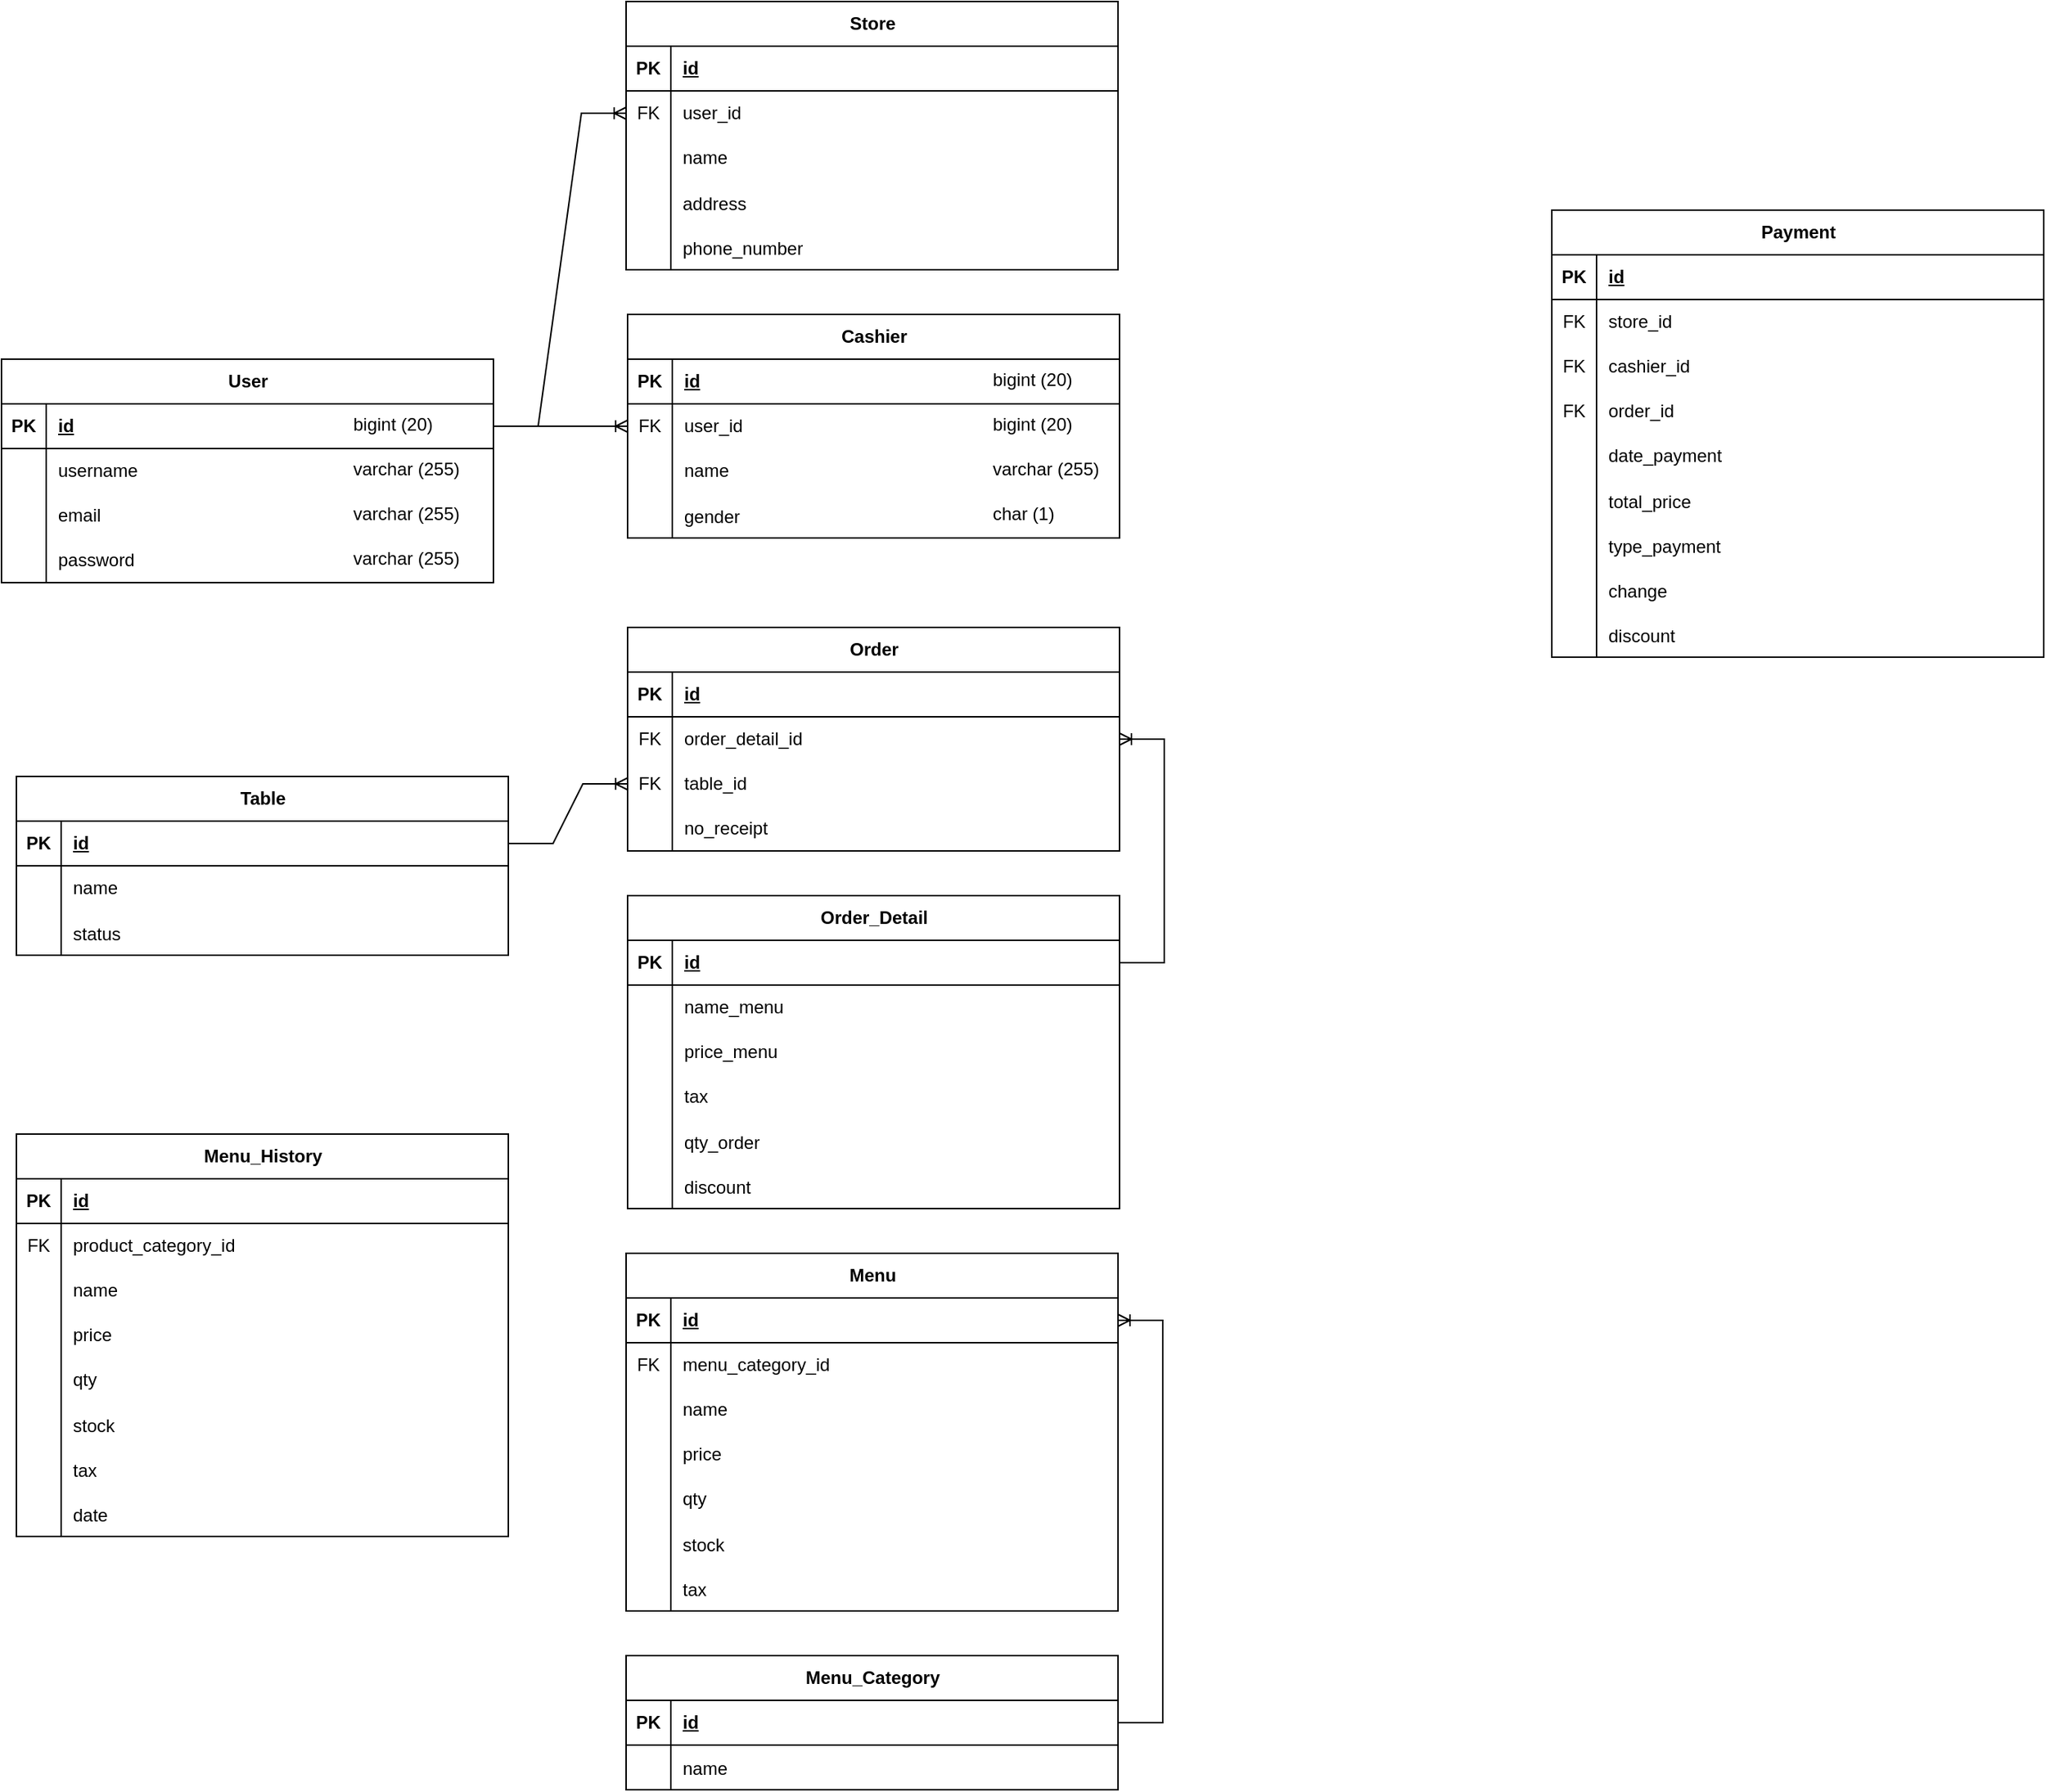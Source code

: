 <mxfile version="22.1.8" type="github">
  <diagram name="Page-1" id="r8KCRfZV6G0lZICGOpQ-">
    <mxGraphModel dx="1434" dy="772" grid="1" gridSize="10" guides="1" tooltips="1" connect="1" arrows="1" fold="1" page="1" pageScale="1" pageWidth="850" pageHeight="1100" math="0" shadow="0">
      <root>
        <mxCell id="0" />
        <mxCell id="1" parent="0" />
        <mxCell id="cWZKNoF_c0Vz_mV0jrQ1-1" value="User" style="shape=table;startSize=30;container=1;collapsible=1;childLayout=tableLayout;fixedRows=1;rowLines=0;fontStyle=1;align=center;resizeLast=1;html=1;" parent="1" vertex="1">
          <mxGeometry x="90" y="280" width="330" height="150" as="geometry" />
        </mxCell>
        <mxCell id="cWZKNoF_c0Vz_mV0jrQ1-2" value="" style="shape=tableRow;horizontal=0;startSize=0;swimlaneHead=0;swimlaneBody=0;fillColor=none;collapsible=0;dropTarget=0;points=[[0,0.5],[1,0.5]];portConstraint=eastwest;top=0;left=0;right=0;bottom=1;" parent="cWZKNoF_c0Vz_mV0jrQ1-1" vertex="1">
          <mxGeometry y="30" width="330" height="30" as="geometry" />
        </mxCell>
        <mxCell id="cWZKNoF_c0Vz_mV0jrQ1-3" value="PK" style="shape=partialRectangle;connectable=0;fillColor=none;top=0;left=0;bottom=0;right=0;fontStyle=1;overflow=hidden;whiteSpace=wrap;html=1;" parent="cWZKNoF_c0Vz_mV0jrQ1-2" vertex="1">
          <mxGeometry width="30" height="30" as="geometry">
            <mxRectangle width="30" height="30" as="alternateBounds" />
          </mxGeometry>
        </mxCell>
        <mxCell id="cWZKNoF_c0Vz_mV0jrQ1-4" value="id" style="shape=partialRectangle;connectable=0;fillColor=none;top=0;left=0;bottom=0;right=0;align=left;spacingLeft=6;fontStyle=5;overflow=hidden;whiteSpace=wrap;html=1;" parent="cWZKNoF_c0Vz_mV0jrQ1-2" vertex="1">
          <mxGeometry x="30" width="300" height="30" as="geometry">
            <mxRectangle width="300" height="30" as="alternateBounds" />
          </mxGeometry>
        </mxCell>
        <mxCell id="cWZKNoF_c0Vz_mV0jrQ1-5" value="" style="shape=tableRow;horizontal=0;startSize=0;swimlaneHead=0;swimlaneBody=0;fillColor=none;collapsible=0;dropTarget=0;points=[[0,0.5],[1,0.5]];portConstraint=eastwest;top=0;left=0;right=0;bottom=0;" parent="cWZKNoF_c0Vz_mV0jrQ1-1" vertex="1">
          <mxGeometry y="60" width="330" height="30" as="geometry" />
        </mxCell>
        <mxCell id="cWZKNoF_c0Vz_mV0jrQ1-6" value="" style="shape=partialRectangle;connectable=0;fillColor=none;top=0;left=0;bottom=0;right=0;editable=1;overflow=hidden;whiteSpace=wrap;html=1;" parent="cWZKNoF_c0Vz_mV0jrQ1-5" vertex="1">
          <mxGeometry width="30" height="30" as="geometry">
            <mxRectangle width="30" height="30" as="alternateBounds" />
          </mxGeometry>
        </mxCell>
        <mxCell id="cWZKNoF_c0Vz_mV0jrQ1-7" value="username" style="shape=partialRectangle;connectable=0;fillColor=none;top=0;left=0;bottom=0;right=0;align=left;spacingLeft=6;overflow=hidden;whiteSpace=wrap;html=1;" parent="cWZKNoF_c0Vz_mV0jrQ1-5" vertex="1">
          <mxGeometry x="30" width="300" height="30" as="geometry">
            <mxRectangle width="300" height="30" as="alternateBounds" />
          </mxGeometry>
        </mxCell>
        <mxCell id="cWZKNoF_c0Vz_mV0jrQ1-8" value="" style="shape=tableRow;horizontal=0;startSize=0;swimlaneHead=0;swimlaneBody=0;fillColor=none;collapsible=0;dropTarget=0;points=[[0,0.5],[1,0.5]];portConstraint=eastwest;top=0;left=0;right=0;bottom=0;" parent="cWZKNoF_c0Vz_mV0jrQ1-1" vertex="1">
          <mxGeometry y="90" width="330" height="30" as="geometry" />
        </mxCell>
        <mxCell id="cWZKNoF_c0Vz_mV0jrQ1-9" value="" style="shape=partialRectangle;connectable=0;fillColor=none;top=0;left=0;bottom=0;right=0;editable=1;overflow=hidden;whiteSpace=wrap;html=1;" parent="cWZKNoF_c0Vz_mV0jrQ1-8" vertex="1">
          <mxGeometry width="30" height="30" as="geometry">
            <mxRectangle width="30" height="30" as="alternateBounds" />
          </mxGeometry>
        </mxCell>
        <mxCell id="cWZKNoF_c0Vz_mV0jrQ1-10" value="email" style="shape=partialRectangle;connectable=0;fillColor=none;top=0;left=0;bottom=0;right=0;align=left;spacingLeft=6;overflow=hidden;whiteSpace=wrap;html=1;" parent="cWZKNoF_c0Vz_mV0jrQ1-8" vertex="1">
          <mxGeometry x="30" width="300" height="30" as="geometry">
            <mxRectangle width="300" height="30" as="alternateBounds" />
          </mxGeometry>
        </mxCell>
        <mxCell id="cWZKNoF_c0Vz_mV0jrQ1-11" value="" style="shape=tableRow;horizontal=0;startSize=0;swimlaneHead=0;swimlaneBody=0;fillColor=none;collapsible=0;dropTarget=0;points=[[0,0.5],[1,0.5]];portConstraint=eastwest;top=0;left=0;right=0;bottom=0;" parent="cWZKNoF_c0Vz_mV0jrQ1-1" vertex="1">
          <mxGeometry y="120" width="330" height="30" as="geometry" />
        </mxCell>
        <mxCell id="cWZKNoF_c0Vz_mV0jrQ1-12" value="" style="shape=partialRectangle;connectable=0;fillColor=none;top=0;left=0;bottom=0;right=0;editable=1;overflow=hidden;whiteSpace=wrap;html=1;" parent="cWZKNoF_c0Vz_mV0jrQ1-11" vertex="1">
          <mxGeometry width="30" height="30" as="geometry">
            <mxRectangle width="30" height="30" as="alternateBounds" />
          </mxGeometry>
        </mxCell>
        <mxCell id="cWZKNoF_c0Vz_mV0jrQ1-13" value="password" style="shape=partialRectangle;connectable=0;fillColor=none;top=0;left=0;bottom=0;right=0;align=left;spacingLeft=6;overflow=hidden;whiteSpace=wrap;html=1;" parent="cWZKNoF_c0Vz_mV0jrQ1-11" vertex="1">
          <mxGeometry x="30" width="300" height="30" as="geometry">
            <mxRectangle width="300" height="30" as="alternateBounds" />
          </mxGeometry>
        </mxCell>
        <mxCell id="cWZKNoF_c0Vz_mV0jrQ1-14" value="varchar (255)" style="text;strokeColor=none;fillColor=none;spacingLeft=4;spacingRight=4;overflow=hidden;rotatable=0;points=[[0,0.5],[1,0.5]];portConstraint=eastwest;fontSize=12;whiteSpace=wrap;html=1;" parent="1" vertex="1">
          <mxGeometry x="320" y="340" width="90" height="30" as="geometry" />
        </mxCell>
        <mxCell id="cWZKNoF_c0Vz_mV0jrQ1-15" value="bigint (20)" style="text;strokeColor=none;fillColor=none;spacingLeft=4;spacingRight=4;overflow=hidden;rotatable=0;points=[[0,0.5],[1,0.5]];portConstraint=eastwest;fontSize=12;whiteSpace=wrap;html=1;" parent="1" vertex="1">
          <mxGeometry x="320" y="310" width="90" height="30" as="geometry" />
        </mxCell>
        <mxCell id="cWZKNoF_c0Vz_mV0jrQ1-16" value="varchar (255)" style="text;strokeColor=none;fillColor=none;spacingLeft=4;spacingRight=4;overflow=hidden;rotatable=0;points=[[0,0.5],[1,0.5]];portConstraint=eastwest;fontSize=12;whiteSpace=wrap;html=1;" parent="1" vertex="1">
          <mxGeometry x="320" y="370" width="90" height="30" as="geometry" />
        </mxCell>
        <mxCell id="cWZKNoF_c0Vz_mV0jrQ1-17" value="varchar (255)" style="text;strokeColor=none;fillColor=none;spacingLeft=4;spacingRight=4;overflow=hidden;rotatable=0;points=[[0,0.5],[1,0.5]];portConstraint=eastwest;fontSize=12;whiteSpace=wrap;html=1;" parent="1" vertex="1">
          <mxGeometry x="320" y="400" width="90" height="30" as="geometry" />
        </mxCell>
        <mxCell id="cWZKNoF_c0Vz_mV0jrQ1-18" value="Cashier" style="shape=table;startSize=30;container=1;collapsible=1;childLayout=tableLayout;fixedRows=1;rowLines=0;fontStyle=1;align=center;resizeLast=1;html=1;" parent="1" vertex="1">
          <mxGeometry x="510" y="250" width="330" height="150" as="geometry" />
        </mxCell>
        <mxCell id="cWZKNoF_c0Vz_mV0jrQ1-19" value="" style="shape=tableRow;horizontal=0;startSize=0;swimlaneHead=0;swimlaneBody=0;fillColor=none;collapsible=0;dropTarget=0;points=[[0,0.5],[1,0.5]];portConstraint=eastwest;top=0;left=0;right=0;bottom=1;" parent="cWZKNoF_c0Vz_mV0jrQ1-18" vertex="1">
          <mxGeometry y="30" width="330" height="30" as="geometry" />
        </mxCell>
        <mxCell id="cWZKNoF_c0Vz_mV0jrQ1-20" value="PK" style="shape=partialRectangle;connectable=0;fillColor=none;top=0;left=0;bottom=0;right=0;fontStyle=1;overflow=hidden;whiteSpace=wrap;html=1;" parent="cWZKNoF_c0Vz_mV0jrQ1-19" vertex="1">
          <mxGeometry width="30" height="30" as="geometry">
            <mxRectangle width="30" height="30" as="alternateBounds" />
          </mxGeometry>
        </mxCell>
        <mxCell id="cWZKNoF_c0Vz_mV0jrQ1-21" value="id" style="shape=partialRectangle;connectable=0;fillColor=none;top=0;left=0;bottom=0;right=0;align=left;spacingLeft=6;fontStyle=5;overflow=hidden;whiteSpace=wrap;html=1;" parent="cWZKNoF_c0Vz_mV0jrQ1-19" vertex="1">
          <mxGeometry x="30" width="300" height="30" as="geometry">
            <mxRectangle width="300" height="30" as="alternateBounds" />
          </mxGeometry>
        </mxCell>
        <mxCell id="cWZKNoF_c0Vz_mV0jrQ1-22" value="" style="shape=tableRow;horizontal=0;startSize=0;swimlaneHead=0;swimlaneBody=0;fillColor=none;collapsible=0;dropTarget=0;points=[[0,0.5],[1,0.5]];portConstraint=eastwest;top=0;left=0;right=0;bottom=0;" parent="cWZKNoF_c0Vz_mV0jrQ1-18" vertex="1">
          <mxGeometry y="60" width="330" height="30" as="geometry" />
        </mxCell>
        <mxCell id="cWZKNoF_c0Vz_mV0jrQ1-23" value="FK" style="shape=partialRectangle;connectable=0;fillColor=none;top=0;left=0;bottom=0;right=0;fontStyle=0;overflow=hidden;whiteSpace=wrap;html=1;" parent="cWZKNoF_c0Vz_mV0jrQ1-22" vertex="1">
          <mxGeometry width="30" height="30" as="geometry">
            <mxRectangle width="30" height="30" as="alternateBounds" />
          </mxGeometry>
        </mxCell>
        <mxCell id="cWZKNoF_c0Vz_mV0jrQ1-24" value="user_id" style="shape=partialRectangle;connectable=0;fillColor=none;top=0;left=0;bottom=0;right=0;align=left;spacingLeft=6;fontStyle=0;overflow=hidden;whiteSpace=wrap;html=1;" parent="cWZKNoF_c0Vz_mV0jrQ1-22" vertex="1">
          <mxGeometry x="30" width="300" height="30" as="geometry">
            <mxRectangle width="300" height="30" as="alternateBounds" />
          </mxGeometry>
        </mxCell>
        <mxCell id="cWZKNoF_c0Vz_mV0jrQ1-25" value="" style="shape=tableRow;horizontal=0;startSize=0;swimlaneHead=0;swimlaneBody=0;fillColor=none;collapsible=0;dropTarget=0;points=[[0,0.5],[1,0.5]];portConstraint=eastwest;top=0;left=0;right=0;bottom=0;" parent="cWZKNoF_c0Vz_mV0jrQ1-18" vertex="1">
          <mxGeometry y="90" width="330" height="30" as="geometry" />
        </mxCell>
        <mxCell id="cWZKNoF_c0Vz_mV0jrQ1-26" value="" style="shape=partialRectangle;connectable=0;fillColor=none;top=0;left=0;bottom=0;right=0;editable=1;overflow=hidden;whiteSpace=wrap;html=1;" parent="cWZKNoF_c0Vz_mV0jrQ1-25" vertex="1">
          <mxGeometry width="30" height="30" as="geometry">
            <mxRectangle width="30" height="30" as="alternateBounds" />
          </mxGeometry>
        </mxCell>
        <mxCell id="cWZKNoF_c0Vz_mV0jrQ1-27" value="name" style="shape=partialRectangle;connectable=0;fillColor=none;top=0;left=0;bottom=0;right=0;align=left;spacingLeft=6;overflow=hidden;whiteSpace=wrap;html=1;" parent="cWZKNoF_c0Vz_mV0jrQ1-25" vertex="1">
          <mxGeometry x="30" width="300" height="30" as="geometry">
            <mxRectangle width="300" height="30" as="alternateBounds" />
          </mxGeometry>
        </mxCell>
        <mxCell id="cWZKNoF_c0Vz_mV0jrQ1-28" value="" style="shape=tableRow;horizontal=0;startSize=0;swimlaneHead=0;swimlaneBody=0;fillColor=none;collapsible=0;dropTarget=0;points=[[0,0.5],[1,0.5]];portConstraint=eastwest;top=0;left=0;right=0;bottom=0;" parent="cWZKNoF_c0Vz_mV0jrQ1-18" vertex="1">
          <mxGeometry y="120" width="330" height="30" as="geometry" />
        </mxCell>
        <mxCell id="cWZKNoF_c0Vz_mV0jrQ1-29" value="" style="shape=partialRectangle;connectable=0;fillColor=none;top=0;left=0;bottom=0;right=0;editable=1;overflow=hidden;" parent="cWZKNoF_c0Vz_mV0jrQ1-28" vertex="1">
          <mxGeometry width="30" height="30" as="geometry">
            <mxRectangle width="30" height="30" as="alternateBounds" />
          </mxGeometry>
        </mxCell>
        <mxCell id="cWZKNoF_c0Vz_mV0jrQ1-30" value="gender" style="shape=partialRectangle;connectable=0;fillColor=none;top=0;left=0;bottom=0;right=0;align=left;spacingLeft=6;overflow=hidden;labelBackgroundColor=default;" parent="cWZKNoF_c0Vz_mV0jrQ1-28" vertex="1">
          <mxGeometry x="30" width="300" height="30" as="geometry">
            <mxRectangle width="300" height="30" as="alternateBounds" />
          </mxGeometry>
        </mxCell>
        <mxCell id="cWZKNoF_c0Vz_mV0jrQ1-31" value="bigint (20)" style="text;strokeColor=none;fillColor=none;spacingLeft=4;spacingRight=4;overflow=hidden;rotatable=0;points=[[0,0.5],[1,0.5]];portConstraint=eastwest;fontSize=12;whiteSpace=wrap;html=1;" parent="1" vertex="1">
          <mxGeometry x="749" y="310" width="90" height="30" as="geometry" />
        </mxCell>
        <mxCell id="cWZKNoF_c0Vz_mV0jrQ1-32" value="bigint (20)" style="text;strokeColor=none;fillColor=none;spacingLeft=4;spacingRight=4;overflow=hidden;rotatable=0;points=[[0,0.5],[1,0.5]];portConstraint=eastwest;fontSize=12;whiteSpace=wrap;html=1;" parent="1" vertex="1">
          <mxGeometry x="749" y="280" width="90" height="30" as="geometry" />
        </mxCell>
        <mxCell id="cWZKNoF_c0Vz_mV0jrQ1-33" value="varchar (255)" style="text;strokeColor=none;fillColor=none;spacingLeft=4;spacingRight=4;overflow=hidden;rotatable=0;points=[[0,0.5],[1,0.5]];portConstraint=eastwest;fontSize=12;whiteSpace=wrap;html=1;" parent="1" vertex="1">
          <mxGeometry x="749" y="340" width="90" height="30" as="geometry" />
        </mxCell>
        <mxCell id="cWZKNoF_c0Vz_mV0jrQ1-34" value="char (1)" style="text;strokeColor=none;fillColor=none;spacingLeft=4;spacingRight=4;overflow=hidden;rotatable=0;points=[[0,0.5],[1,0.5]];portConstraint=eastwest;fontSize=12;whiteSpace=wrap;html=1;" parent="1" vertex="1">
          <mxGeometry x="749" y="370" width="90" height="30" as="geometry" />
        </mxCell>
        <mxCell id="cWZKNoF_c0Vz_mV0jrQ1-35" value="Order" style="shape=table;startSize=30;container=1;collapsible=1;childLayout=tableLayout;fixedRows=1;rowLines=0;fontStyle=1;align=center;resizeLast=1;html=1;" parent="1" vertex="1">
          <mxGeometry x="510" y="460" width="330" height="150" as="geometry" />
        </mxCell>
        <mxCell id="cWZKNoF_c0Vz_mV0jrQ1-36" value="" style="shape=tableRow;horizontal=0;startSize=0;swimlaneHead=0;swimlaneBody=0;fillColor=none;collapsible=0;dropTarget=0;points=[[0,0.5],[1,0.5]];portConstraint=eastwest;top=0;left=0;right=0;bottom=1;" parent="cWZKNoF_c0Vz_mV0jrQ1-35" vertex="1">
          <mxGeometry y="30" width="330" height="30" as="geometry" />
        </mxCell>
        <mxCell id="cWZKNoF_c0Vz_mV0jrQ1-37" value="PK" style="shape=partialRectangle;connectable=0;fillColor=none;top=0;left=0;bottom=0;right=0;fontStyle=1;overflow=hidden;whiteSpace=wrap;html=1;" parent="cWZKNoF_c0Vz_mV0jrQ1-36" vertex="1">
          <mxGeometry width="30" height="30" as="geometry">
            <mxRectangle width="30" height="30" as="alternateBounds" />
          </mxGeometry>
        </mxCell>
        <mxCell id="cWZKNoF_c0Vz_mV0jrQ1-38" value="id" style="shape=partialRectangle;connectable=0;fillColor=none;top=0;left=0;bottom=0;right=0;align=left;spacingLeft=6;fontStyle=5;overflow=hidden;whiteSpace=wrap;html=1;" parent="cWZKNoF_c0Vz_mV0jrQ1-36" vertex="1">
          <mxGeometry x="30" width="300" height="30" as="geometry">
            <mxRectangle width="300" height="30" as="alternateBounds" />
          </mxGeometry>
        </mxCell>
        <mxCell id="cWZKNoF_c0Vz_mV0jrQ1-39" value="" style="shape=tableRow;horizontal=0;startSize=0;swimlaneHead=0;swimlaneBody=0;fillColor=none;collapsible=0;dropTarget=0;points=[[0,0.5],[1,0.5]];portConstraint=eastwest;top=0;left=0;right=0;bottom=0;" parent="cWZKNoF_c0Vz_mV0jrQ1-35" vertex="1">
          <mxGeometry y="60" width="330" height="30" as="geometry" />
        </mxCell>
        <mxCell id="cWZKNoF_c0Vz_mV0jrQ1-40" value="FK" style="shape=partialRectangle;connectable=0;fillColor=none;top=0;left=0;bottom=0;right=0;fontStyle=0;overflow=hidden;whiteSpace=wrap;html=1;" parent="cWZKNoF_c0Vz_mV0jrQ1-39" vertex="1">
          <mxGeometry width="30" height="30" as="geometry">
            <mxRectangle width="30" height="30" as="alternateBounds" />
          </mxGeometry>
        </mxCell>
        <mxCell id="cWZKNoF_c0Vz_mV0jrQ1-41" value="order_detail_id" style="shape=partialRectangle;connectable=0;fillColor=none;top=0;left=0;bottom=0;right=0;align=left;spacingLeft=6;fontStyle=0;overflow=hidden;whiteSpace=wrap;html=1;" parent="cWZKNoF_c0Vz_mV0jrQ1-39" vertex="1">
          <mxGeometry x="30" width="300" height="30" as="geometry">
            <mxRectangle width="300" height="30" as="alternateBounds" />
          </mxGeometry>
        </mxCell>
        <mxCell id="cWZKNoF_c0Vz_mV0jrQ1-42" value="" style="shape=tableRow;horizontal=0;startSize=0;swimlaneHead=0;swimlaneBody=0;fillColor=none;collapsible=0;dropTarget=0;points=[[0,0.5],[1,0.5]];portConstraint=eastwest;top=0;left=0;right=0;bottom=0;" parent="cWZKNoF_c0Vz_mV0jrQ1-35" vertex="1">
          <mxGeometry y="90" width="330" height="30" as="geometry" />
        </mxCell>
        <mxCell id="cWZKNoF_c0Vz_mV0jrQ1-43" value="FK" style="shape=partialRectangle;connectable=0;fillColor=none;top=0;left=0;bottom=0;right=0;fontStyle=0;overflow=hidden;whiteSpace=wrap;html=1;" parent="cWZKNoF_c0Vz_mV0jrQ1-42" vertex="1">
          <mxGeometry width="30" height="30" as="geometry">
            <mxRectangle width="30" height="30" as="alternateBounds" />
          </mxGeometry>
        </mxCell>
        <mxCell id="cWZKNoF_c0Vz_mV0jrQ1-44" value="table_id" style="shape=partialRectangle;connectable=0;fillColor=none;top=0;left=0;bottom=0;right=0;align=left;spacingLeft=6;fontStyle=0;overflow=hidden;whiteSpace=wrap;html=1;" parent="cWZKNoF_c0Vz_mV0jrQ1-42" vertex="1">
          <mxGeometry x="30" width="300" height="30" as="geometry">
            <mxRectangle width="300" height="30" as="alternateBounds" />
          </mxGeometry>
        </mxCell>
        <mxCell id="cWZKNoF_c0Vz_mV0jrQ1-45" value="" style="shape=tableRow;horizontal=0;startSize=0;swimlaneHead=0;swimlaneBody=0;fillColor=none;collapsible=0;dropTarget=0;points=[[0,0.5],[1,0.5]];portConstraint=eastwest;top=0;left=0;right=0;bottom=0;" parent="cWZKNoF_c0Vz_mV0jrQ1-35" vertex="1">
          <mxGeometry y="120" width="330" height="30" as="geometry" />
        </mxCell>
        <mxCell id="cWZKNoF_c0Vz_mV0jrQ1-46" value="" style="shape=partialRectangle;connectable=0;fillColor=none;top=0;left=0;bottom=0;right=0;fontStyle=0;overflow=hidden;whiteSpace=wrap;html=1;" parent="cWZKNoF_c0Vz_mV0jrQ1-45" vertex="1">
          <mxGeometry width="30" height="30" as="geometry">
            <mxRectangle width="30" height="30" as="alternateBounds" />
          </mxGeometry>
        </mxCell>
        <mxCell id="cWZKNoF_c0Vz_mV0jrQ1-47" value="no_receipt" style="shape=partialRectangle;connectable=0;fillColor=none;top=0;left=0;bottom=0;right=0;align=left;spacingLeft=6;fontStyle=0;overflow=hidden;whiteSpace=wrap;html=1;" parent="cWZKNoF_c0Vz_mV0jrQ1-45" vertex="1">
          <mxGeometry x="30" width="300" height="30" as="geometry">
            <mxRectangle width="300" height="30" as="alternateBounds" />
          </mxGeometry>
        </mxCell>
        <mxCell id="cWZKNoF_c0Vz_mV0jrQ1-48" value="Order_Detail" style="shape=table;startSize=30;container=1;collapsible=1;childLayout=tableLayout;fixedRows=1;rowLines=0;fontStyle=1;align=center;resizeLast=1;html=1;" parent="1" vertex="1">
          <mxGeometry x="510" y="640" width="330" height="210" as="geometry" />
        </mxCell>
        <mxCell id="cWZKNoF_c0Vz_mV0jrQ1-49" value="" style="shape=tableRow;horizontal=0;startSize=0;swimlaneHead=0;swimlaneBody=0;fillColor=none;collapsible=0;dropTarget=0;points=[[0,0.5],[1,0.5]];portConstraint=eastwest;top=0;left=0;right=0;bottom=1;" parent="cWZKNoF_c0Vz_mV0jrQ1-48" vertex="1">
          <mxGeometry y="30" width="330" height="30" as="geometry" />
        </mxCell>
        <mxCell id="cWZKNoF_c0Vz_mV0jrQ1-50" value="PK" style="shape=partialRectangle;connectable=0;fillColor=none;top=0;left=0;bottom=0;right=0;fontStyle=1;overflow=hidden;whiteSpace=wrap;html=1;" parent="cWZKNoF_c0Vz_mV0jrQ1-49" vertex="1">
          <mxGeometry width="30" height="30" as="geometry">
            <mxRectangle width="30" height="30" as="alternateBounds" />
          </mxGeometry>
        </mxCell>
        <mxCell id="cWZKNoF_c0Vz_mV0jrQ1-51" value="id" style="shape=partialRectangle;connectable=0;fillColor=none;top=0;left=0;bottom=0;right=0;align=left;spacingLeft=6;fontStyle=5;overflow=hidden;whiteSpace=wrap;html=1;" parent="cWZKNoF_c0Vz_mV0jrQ1-49" vertex="1">
          <mxGeometry x="30" width="300" height="30" as="geometry">
            <mxRectangle width="300" height="30" as="alternateBounds" />
          </mxGeometry>
        </mxCell>
        <mxCell id="cWZKNoF_c0Vz_mV0jrQ1-52" value="" style="shape=tableRow;horizontal=0;startSize=0;swimlaneHead=0;swimlaneBody=0;fillColor=none;collapsible=0;dropTarget=0;points=[[0,0.5],[1,0.5]];portConstraint=eastwest;top=0;left=0;right=0;bottom=0;" parent="cWZKNoF_c0Vz_mV0jrQ1-48" vertex="1">
          <mxGeometry y="60" width="330" height="30" as="geometry" />
        </mxCell>
        <mxCell id="cWZKNoF_c0Vz_mV0jrQ1-53" value="" style="shape=partialRectangle;connectable=0;fillColor=none;top=0;left=0;bottom=0;right=0;fontStyle=0;overflow=hidden;whiteSpace=wrap;html=1;" parent="cWZKNoF_c0Vz_mV0jrQ1-52" vertex="1">
          <mxGeometry width="30" height="30" as="geometry">
            <mxRectangle width="30" height="30" as="alternateBounds" />
          </mxGeometry>
        </mxCell>
        <mxCell id="cWZKNoF_c0Vz_mV0jrQ1-54" value="name_menu" style="shape=partialRectangle;connectable=0;fillColor=none;top=0;left=0;bottom=0;right=0;align=left;spacingLeft=6;fontStyle=0;overflow=hidden;whiteSpace=wrap;html=1;" parent="cWZKNoF_c0Vz_mV0jrQ1-52" vertex="1">
          <mxGeometry x="30" width="300" height="30" as="geometry">
            <mxRectangle width="300" height="30" as="alternateBounds" />
          </mxGeometry>
        </mxCell>
        <mxCell id="cWZKNoF_c0Vz_mV0jrQ1-55" value="" style="shape=tableRow;horizontal=0;startSize=0;swimlaneHead=0;swimlaneBody=0;fillColor=none;collapsible=0;dropTarget=0;points=[[0,0.5],[1,0.5]];portConstraint=eastwest;top=0;left=0;right=0;bottom=0;" parent="cWZKNoF_c0Vz_mV0jrQ1-48" vertex="1">
          <mxGeometry y="90" width="330" height="30" as="geometry" />
        </mxCell>
        <mxCell id="cWZKNoF_c0Vz_mV0jrQ1-56" value="" style="shape=partialRectangle;connectable=0;fillColor=none;top=0;left=0;bottom=0;right=0;fontStyle=0;overflow=hidden;whiteSpace=wrap;html=1;" parent="cWZKNoF_c0Vz_mV0jrQ1-55" vertex="1">
          <mxGeometry width="30" height="30" as="geometry">
            <mxRectangle width="30" height="30" as="alternateBounds" />
          </mxGeometry>
        </mxCell>
        <mxCell id="cWZKNoF_c0Vz_mV0jrQ1-57" value="price_menu" style="shape=partialRectangle;connectable=0;fillColor=none;top=0;left=0;bottom=0;right=0;align=left;spacingLeft=6;fontStyle=0;overflow=hidden;whiteSpace=wrap;html=1;" parent="cWZKNoF_c0Vz_mV0jrQ1-55" vertex="1">
          <mxGeometry x="30" width="300" height="30" as="geometry">
            <mxRectangle width="300" height="30" as="alternateBounds" />
          </mxGeometry>
        </mxCell>
        <mxCell id="cWZKNoF_c0Vz_mV0jrQ1-58" value="" style="shape=tableRow;horizontal=0;startSize=0;swimlaneHead=0;swimlaneBody=0;fillColor=none;collapsible=0;dropTarget=0;points=[[0,0.5],[1,0.5]];portConstraint=eastwest;top=0;left=0;right=0;bottom=0;" parent="cWZKNoF_c0Vz_mV0jrQ1-48" vertex="1">
          <mxGeometry y="120" width="330" height="30" as="geometry" />
        </mxCell>
        <mxCell id="cWZKNoF_c0Vz_mV0jrQ1-59" value="" style="shape=partialRectangle;connectable=0;fillColor=none;top=0;left=0;bottom=0;right=0;fontStyle=0;overflow=hidden;whiteSpace=wrap;html=1;" parent="cWZKNoF_c0Vz_mV0jrQ1-58" vertex="1">
          <mxGeometry width="30" height="30" as="geometry">
            <mxRectangle width="30" height="30" as="alternateBounds" />
          </mxGeometry>
        </mxCell>
        <mxCell id="cWZKNoF_c0Vz_mV0jrQ1-60" value="tax" style="shape=partialRectangle;connectable=0;fillColor=none;top=0;left=0;bottom=0;right=0;align=left;spacingLeft=6;fontStyle=0;overflow=hidden;whiteSpace=wrap;html=1;" parent="cWZKNoF_c0Vz_mV0jrQ1-58" vertex="1">
          <mxGeometry x="30" width="300" height="30" as="geometry">
            <mxRectangle width="300" height="30" as="alternateBounds" />
          </mxGeometry>
        </mxCell>
        <mxCell id="cWZKNoF_c0Vz_mV0jrQ1-61" value="" style="shape=tableRow;horizontal=0;startSize=0;swimlaneHead=0;swimlaneBody=0;fillColor=none;collapsible=0;dropTarget=0;points=[[0,0.5],[1,0.5]];portConstraint=eastwest;top=0;left=0;right=0;bottom=0;" parent="cWZKNoF_c0Vz_mV0jrQ1-48" vertex="1">
          <mxGeometry y="150" width="330" height="30" as="geometry" />
        </mxCell>
        <mxCell id="cWZKNoF_c0Vz_mV0jrQ1-62" value="" style="shape=partialRectangle;connectable=0;fillColor=none;top=0;left=0;bottom=0;right=0;editable=1;overflow=hidden;" parent="cWZKNoF_c0Vz_mV0jrQ1-61" vertex="1">
          <mxGeometry width="30" height="30" as="geometry">
            <mxRectangle width="30" height="30" as="alternateBounds" />
          </mxGeometry>
        </mxCell>
        <mxCell id="cWZKNoF_c0Vz_mV0jrQ1-63" value="qty_order" style="shape=partialRectangle;connectable=0;fillColor=none;top=0;left=0;bottom=0;right=0;align=left;spacingLeft=6;overflow=hidden;" parent="cWZKNoF_c0Vz_mV0jrQ1-61" vertex="1">
          <mxGeometry x="30" width="300" height="30" as="geometry">
            <mxRectangle width="300" height="30" as="alternateBounds" />
          </mxGeometry>
        </mxCell>
        <mxCell id="cWZKNoF_c0Vz_mV0jrQ1-64" value="" style="shape=tableRow;horizontal=0;startSize=0;swimlaneHead=0;swimlaneBody=0;fillColor=none;collapsible=0;dropTarget=0;points=[[0,0.5],[1,0.5]];portConstraint=eastwest;top=0;left=0;right=0;bottom=0;" parent="cWZKNoF_c0Vz_mV0jrQ1-48" vertex="1">
          <mxGeometry y="180" width="330" height="30" as="geometry" />
        </mxCell>
        <mxCell id="cWZKNoF_c0Vz_mV0jrQ1-65" value="" style="shape=partialRectangle;connectable=0;fillColor=none;top=0;left=0;bottom=0;right=0;editable=1;overflow=hidden;" parent="cWZKNoF_c0Vz_mV0jrQ1-64" vertex="1">
          <mxGeometry width="30" height="30" as="geometry">
            <mxRectangle width="30" height="30" as="alternateBounds" />
          </mxGeometry>
        </mxCell>
        <mxCell id="cWZKNoF_c0Vz_mV0jrQ1-66" value="discount" style="shape=partialRectangle;connectable=0;fillColor=none;top=0;left=0;bottom=0;right=0;align=left;spacingLeft=6;overflow=hidden;" parent="cWZKNoF_c0Vz_mV0jrQ1-64" vertex="1">
          <mxGeometry x="30" width="300" height="30" as="geometry">
            <mxRectangle width="300" height="30" as="alternateBounds" />
          </mxGeometry>
        </mxCell>
        <mxCell id="cWZKNoF_c0Vz_mV0jrQ1-67" value="Menu" style="shape=table;startSize=30;container=1;collapsible=1;childLayout=tableLayout;fixedRows=1;rowLines=0;fontStyle=1;align=center;resizeLast=1;html=1;" parent="1" vertex="1">
          <mxGeometry x="509" y="880" width="330" height="240" as="geometry" />
        </mxCell>
        <mxCell id="cWZKNoF_c0Vz_mV0jrQ1-68" value="" style="shape=tableRow;horizontal=0;startSize=0;swimlaneHead=0;swimlaneBody=0;fillColor=none;collapsible=0;dropTarget=0;points=[[0,0.5],[1,0.5]];portConstraint=eastwest;top=0;left=0;right=0;bottom=1;" parent="cWZKNoF_c0Vz_mV0jrQ1-67" vertex="1">
          <mxGeometry y="30" width="330" height="30" as="geometry" />
        </mxCell>
        <mxCell id="cWZKNoF_c0Vz_mV0jrQ1-69" value="PK" style="shape=partialRectangle;connectable=0;fillColor=none;top=0;left=0;bottom=0;right=0;fontStyle=1;overflow=hidden;whiteSpace=wrap;html=1;" parent="cWZKNoF_c0Vz_mV0jrQ1-68" vertex="1">
          <mxGeometry width="30" height="30" as="geometry">
            <mxRectangle width="30" height="30" as="alternateBounds" />
          </mxGeometry>
        </mxCell>
        <mxCell id="cWZKNoF_c0Vz_mV0jrQ1-70" value="id" style="shape=partialRectangle;connectable=0;fillColor=none;top=0;left=0;bottom=0;right=0;align=left;spacingLeft=6;fontStyle=5;overflow=hidden;whiteSpace=wrap;html=1;" parent="cWZKNoF_c0Vz_mV0jrQ1-68" vertex="1">
          <mxGeometry x="30" width="300" height="30" as="geometry">
            <mxRectangle width="300" height="30" as="alternateBounds" />
          </mxGeometry>
        </mxCell>
        <mxCell id="cWZKNoF_c0Vz_mV0jrQ1-71" value="" style="shape=tableRow;horizontal=0;startSize=0;swimlaneHead=0;swimlaneBody=0;fillColor=none;collapsible=0;dropTarget=0;points=[[0,0.5],[1,0.5]];portConstraint=eastwest;top=0;left=0;right=0;bottom=0;" parent="cWZKNoF_c0Vz_mV0jrQ1-67" vertex="1">
          <mxGeometry y="60" width="330" height="30" as="geometry" />
        </mxCell>
        <mxCell id="cWZKNoF_c0Vz_mV0jrQ1-72" value="FK" style="shape=partialRectangle;connectable=0;fillColor=none;top=0;left=0;bottom=0;right=0;fontStyle=0;overflow=hidden;whiteSpace=wrap;html=1;" parent="cWZKNoF_c0Vz_mV0jrQ1-71" vertex="1">
          <mxGeometry width="30" height="30" as="geometry">
            <mxRectangle width="30" height="30" as="alternateBounds" />
          </mxGeometry>
        </mxCell>
        <mxCell id="cWZKNoF_c0Vz_mV0jrQ1-73" value="menu_category_id" style="shape=partialRectangle;connectable=0;fillColor=none;top=0;left=0;bottom=0;right=0;align=left;spacingLeft=6;fontStyle=0;overflow=hidden;whiteSpace=wrap;html=1;" parent="cWZKNoF_c0Vz_mV0jrQ1-71" vertex="1">
          <mxGeometry x="30" width="300" height="30" as="geometry">
            <mxRectangle width="300" height="30" as="alternateBounds" />
          </mxGeometry>
        </mxCell>
        <mxCell id="cWZKNoF_c0Vz_mV0jrQ1-74" value="" style="shape=tableRow;horizontal=0;startSize=0;swimlaneHead=0;swimlaneBody=0;fillColor=none;collapsible=0;dropTarget=0;points=[[0,0.5],[1,0.5]];portConstraint=eastwest;top=0;left=0;right=0;bottom=0;" parent="cWZKNoF_c0Vz_mV0jrQ1-67" vertex="1">
          <mxGeometry y="90" width="330" height="30" as="geometry" />
        </mxCell>
        <mxCell id="cWZKNoF_c0Vz_mV0jrQ1-75" value="" style="shape=partialRectangle;connectable=0;fillColor=none;top=0;left=0;bottom=0;right=0;editable=1;overflow=hidden;whiteSpace=wrap;html=1;" parent="cWZKNoF_c0Vz_mV0jrQ1-74" vertex="1">
          <mxGeometry width="30" height="30" as="geometry">
            <mxRectangle width="30" height="30" as="alternateBounds" />
          </mxGeometry>
        </mxCell>
        <mxCell id="cWZKNoF_c0Vz_mV0jrQ1-76" value="name" style="shape=partialRectangle;connectable=0;fillColor=none;top=0;left=0;bottom=0;right=0;align=left;spacingLeft=6;overflow=hidden;whiteSpace=wrap;html=1;" parent="cWZKNoF_c0Vz_mV0jrQ1-74" vertex="1">
          <mxGeometry x="30" width="300" height="30" as="geometry">
            <mxRectangle width="300" height="30" as="alternateBounds" />
          </mxGeometry>
        </mxCell>
        <mxCell id="cWZKNoF_c0Vz_mV0jrQ1-77" value="" style="shape=tableRow;horizontal=0;startSize=0;swimlaneHead=0;swimlaneBody=0;fillColor=none;collapsible=0;dropTarget=0;points=[[0,0.5],[1,0.5]];portConstraint=eastwest;top=0;left=0;right=0;bottom=0;" parent="cWZKNoF_c0Vz_mV0jrQ1-67" vertex="1">
          <mxGeometry y="120" width="330" height="30" as="geometry" />
        </mxCell>
        <mxCell id="cWZKNoF_c0Vz_mV0jrQ1-78" value="" style="shape=partialRectangle;connectable=0;fillColor=none;top=0;left=0;bottom=0;right=0;editable=1;overflow=hidden;whiteSpace=wrap;html=1;" parent="cWZKNoF_c0Vz_mV0jrQ1-77" vertex="1">
          <mxGeometry width="30" height="30" as="geometry">
            <mxRectangle width="30" height="30" as="alternateBounds" />
          </mxGeometry>
        </mxCell>
        <mxCell id="cWZKNoF_c0Vz_mV0jrQ1-79" value="price" style="shape=partialRectangle;connectable=0;fillColor=none;top=0;left=0;bottom=0;right=0;align=left;spacingLeft=6;overflow=hidden;whiteSpace=wrap;html=1;" parent="cWZKNoF_c0Vz_mV0jrQ1-77" vertex="1">
          <mxGeometry x="30" width="300" height="30" as="geometry">
            <mxRectangle width="300" height="30" as="alternateBounds" />
          </mxGeometry>
        </mxCell>
        <mxCell id="cWZKNoF_c0Vz_mV0jrQ1-80" value="" style="shape=tableRow;horizontal=0;startSize=0;swimlaneHead=0;swimlaneBody=0;fillColor=none;collapsible=0;dropTarget=0;points=[[0,0.5],[1,0.5]];portConstraint=eastwest;top=0;left=0;right=0;bottom=0;" parent="cWZKNoF_c0Vz_mV0jrQ1-67" vertex="1">
          <mxGeometry y="150" width="330" height="30" as="geometry" />
        </mxCell>
        <mxCell id="cWZKNoF_c0Vz_mV0jrQ1-81" value="" style="shape=partialRectangle;connectable=0;fillColor=none;top=0;left=0;bottom=0;right=0;editable=1;overflow=hidden;whiteSpace=wrap;html=1;" parent="cWZKNoF_c0Vz_mV0jrQ1-80" vertex="1">
          <mxGeometry width="30" height="30" as="geometry">
            <mxRectangle width="30" height="30" as="alternateBounds" />
          </mxGeometry>
        </mxCell>
        <mxCell id="cWZKNoF_c0Vz_mV0jrQ1-82" value="qty" style="shape=partialRectangle;connectable=0;fillColor=none;top=0;left=0;bottom=0;right=0;align=left;spacingLeft=6;overflow=hidden;whiteSpace=wrap;html=1;" parent="cWZKNoF_c0Vz_mV0jrQ1-80" vertex="1">
          <mxGeometry x="30" width="300" height="30" as="geometry">
            <mxRectangle width="300" height="30" as="alternateBounds" />
          </mxGeometry>
        </mxCell>
        <mxCell id="cWZKNoF_c0Vz_mV0jrQ1-83" value="" style="shape=tableRow;horizontal=0;startSize=0;swimlaneHead=0;swimlaneBody=0;fillColor=none;collapsible=0;dropTarget=0;points=[[0,0.5],[1,0.5]];portConstraint=eastwest;top=0;left=0;right=0;bottom=0;" parent="cWZKNoF_c0Vz_mV0jrQ1-67" vertex="1">
          <mxGeometry y="180" width="330" height="30" as="geometry" />
        </mxCell>
        <mxCell id="cWZKNoF_c0Vz_mV0jrQ1-84" value="" style="shape=partialRectangle;connectable=0;fillColor=none;top=0;left=0;bottom=0;right=0;editable=1;overflow=hidden;" parent="cWZKNoF_c0Vz_mV0jrQ1-83" vertex="1">
          <mxGeometry width="30" height="30" as="geometry">
            <mxRectangle width="30" height="30" as="alternateBounds" />
          </mxGeometry>
        </mxCell>
        <mxCell id="cWZKNoF_c0Vz_mV0jrQ1-85" value="stock" style="shape=partialRectangle;connectable=0;fillColor=none;top=0;left=0;bottom=0;right=0;align=left;spacingLeft=6;overflow=hidden;" parent="cWZKNoF_c0Vz_mV0jrQ1-83" vertex="1">
          <mxGeometry x="30" width="300" height="30" as="geometry">
            <mxRectangle width="300" height="30" as="alternateBounds" />
          </mxGeometry>
        </mxCell>
        <mxCell id="cWZKNoF_c0Vz_mV0jrQ1-86" value="" style="shape=tableRow;horizontal=0;startSize=0;swimlaneHead=0;swimlaneBody=0;fillColor=none;collapsible=0;dropTarget=0;points=[[0,0.5],[1,0.5]];portConstraint=eastwest;top=0;left=0;right=0;bottom=0;" parent="cWZKNoF_c0Vz_mV0jrQ1-67" vertex="1">
          <mxGeometry y="210" width="330" height="30" as="geometry" />
        </mxCell>
        <mxCell id="cWZKNoF_c0Vz_mV0jrQ1-87" value="" style="shape=partialRectangle;connectable=0;fillColor=none;top=0;left=0;bottom=0;right=0;editable=1;overflow=hidden;" parent="cWZKNoF_c0Vz_mV0jrQ1-86" vertex="1">
          <mxGeometry width="30" height="30" as="geometry">
            <mxRectangle width="30" height="30" as="alternateBounds" />
          </mxGeometry>
        </mxCell>
        <mxCell id="cWZKNoF_c0Vz_mV0jrQ1-88" value="tax" style="shape=partialRectangle;connectable=0;fillColor=none;top=0;left=0;bottom=0;right=0;align=left;spacingLeft=6;overflow=hidden;labelBackgroundColor=default;" parent="cWZKNoF_c0Vz_mV0jrQ1-86" vertex="1">
          <mxGeometry x="30" width="300" height="30" as="geometry">
            <mxRectangle width="300" height="30" as="alternateBounds" />
          </mxGeometry>
        </mxCell>
        <mxCell id="cWZKNoF_c0Vz_mV0jrQ1-89" value="Menu_Category" style="shape=table;startSize=30;container=1;collapsible=1;childLayout=tableLayout;fixedRows=1;rowLines=0;fontStyle=1;align=center;resizeLast=1;html=1;" parent="1" vertex="1">
          <mxGeometry x="509" y="1150" width="330" height="90" as="geometry" />
        </mxCell>
        <mxCell id="cWZKNoF_c0Vz_mV0jrQ1-90" value="" style="shape=tableRow;horizontal=0;startSize=0;swimlaneHead=0;swimlaneBody=0;fillColor=none;collapsible=0;dropTarget=0;points=[[0,0.5],[1,0.5]];portConstraint=eastwest;top=0;left=0;right=0;bottom=1;" parent="cWZKNoF_c0Vz_mV0jrQ1-89" vertex="1">
          <mxGeometry y="30" width="330" height="30" as="geometry" />
        </mxCell>
        <mxCell id="cWZKNoF_c0Vz_mV0jrQ1-91" value="PK" style="shape=partialRectangle;connectable=0;fillColor=none;top=0;left=0;bottom=0;right=0;fontStyle=1;overflow=hidden;whiteSpace=wrap;html=1;" parent="cWZKNoF_c0Vz_mV0jrQ1-90" vertex="1">
          <mxGeometry width="30" height="30" as="geometry">
            <mxRectangle width="30" height="30" as="alternateBounds" />
          </mxGeometry>
        </mxCell>
        <mxCell id="cWZKNoF_c0Vz_mV0jrQ1-92" value="id" style="shape=partialRectangle;connectable=0;fillColor=none;top=0;left=0;bottom=0;right=0;align=left;spacingLeft=6;fontStyle=5;overflow=hidden;whiteSpace=wrap;html=1;" parent="cWZKNoF_c0Vz_mV0jrQ1-90" vertex="1">
          <mxGeometry x="30" width="300" height="30" as="geometry">
            <mxRectangle width="300" height="30" as="alternateBounds" />
          </mxGeometry>
        </mxCell>
        <mxCell id="cWZKNoF_c0Vz_mV0jrQ1-93" value="" style="shape=tableRow;horizontal=0;startSize=0;swimlaneHead=0;swimlaneBody=0;fillColor=none;collapsible=0;dropTarget=0;points=[[0,0.5],[1,0.5]];portConstraint=eastwest;top=0;left=0;right=0;bottom=0;" parent="cWZKNoF_c0Vz_mV0jrQ1-89" vertex="1">
          <mxGeometry y="60" width="330" height="30" as="geometry" />
        </mxCell>
        <mxCell id="cWZKNoF_c0Vz_mV0jrQ1-94" value="" style="shape=partialRectangle;connectable=0;fillColor=none;top=0;left=0;bottom=0;right=0;editable=1;overflow=hidden;" parent="cWZKNoF_c0Vz_mV0jrQ1-93" vertex="1">
          <mxGeometry width="30" height="30" as="geometry">
            <mxRectangle width="30" height="30" as="alternateBounds" />
          </mxGeometry>
        </mxCell>
        <mxCell id="cWZKNoF_c0Vz_mV0jrQ1-95" value="name" style="shape=partialRectangle;connectable=0;fillColor=none;top=0;left=0;bottom=0;right=0;align=left;spacingLeft=6;overflow=hidden;" parent="cWZKNoF_c0Vz_mV0jrQ1-93" vertex="1">
          <mxGeometry x="30" width="300" height="30" as="geometry">
            <mxRectangle width="300" height="30" as="alternateBounds" />
          </mxGeometry>
        </mxCell>
        <mxCell id="cWZKNoF_c0Vz_mV0jrQ1-96" value="Store" style="shape=table;startSize=30;container=1;collapsible=1;childLayout=tableLayout;fixedRows=1;rowLines=0;fontStyle=1;align=center;resizeLast=1;html=1;" parent="1" vertex="1">
          <mxGeometry x="509" y="40" width="330" height="180" as="geometry" />
        </mxCell>
        <mxCell id="cWZKNoF_c0Vz_mV0jrQ1-97" value="" style="shape=tableRow;horizontal=0;startSize=0;swimlaneHead=0;swimlaneBody=0;fillColor=none;collapsible=0;dropTarget=0;points=[[0,0.5],[1,0.5]];portConstraint=eastwest;top=0;left=0;right=0;bottom=1;" parent="cWZKNoF_c0Vz_mV0jrQ1-96" vertex="1">
          <mxGeometry y="30" width="330" height="30" as="geometry" />
        </mxCell>
        <mxCell id="cWZKNoF_c0Vz_mV0jrQ1-98" value="PK" style="shape=partialRectangle;connectable=0;fillColor=none;top=0;left=0;bottom=0;right=0;fontStyle=1;overflow=hidden;whiteSpace=wrap;html=1;" parent="cWZKNoF_c0Vz_mV0jrQ1-97" vertex="1">
          <mxGeometry width="30" height="30" as="geometry">
            <mxRectangle width="30" height="30" as="alternateBounds" />
          </mxGeometry>
        </mxCell>
        <mxCell id="cWZKNoF_c0Vz_mV0jrQ1-99" value="id" style="shape=partialRectangle;connectable=0;fillColor=none;top=0;left=0;bottom=0;right=0;align=left;spacingLeft=6;fontStyle=5;overflow=hidden;whiteSpace=wrap;html=1;" parent="cWZKNoF_c0Vz_mV0jrQ1-97" vertex="1">
          <mxGeometry x="30" width="300" height="30" as="geometry">
            <mxRectangle width="300" height="30" as="alternateBounds" />
          </mxGeometry>
        </mxCell>
        <mxCell id="cWZKNoF_c0Vz_mV0jrQ1-100" value="" style="shape=tableRow;horizontal=0;startSize=0;swimlaneHead=0;swimlaneBody=0;fillColor=none;collapsible=0;dropTarget=0;points=[[0,0.5],[1,0.5]];portConstraint=eastwest;top=0;left=0;right=0;bottom=0;" parent="cWZKNoF_c0Vz_mV0jrQ1-96" vertex="1">
          <mxGeometry y="60" width="330" height="30" as="geometry" />
        </mxCell>
        <mxCell id="cWZKNoF_c0Vz_mV0jrQ1-101" value="FK" style="shape=partialRectangle;connectable=0;fillColor=none;top=0;left=0;bottom=0;right=0;fontStyle=0;overflow=hidden;whiteSpace=wrap;html=1;" parent="cWZKNoF_c0Vz_mV0jrQ1-100" vertex="1">
          <mxGeometry width="30" height="30" as="geometry">
            <mxRectangle width="30" height="30" as="alternateBounds" />
          </mxGeometry>
        </mxCell>
        <mxCell id="cWZKNoF_c0Vz_mV0jrQ1-102" value="user_id" style="shape=partialRectangle;connectable=0;fillColor=none;top=0;left=0;bottom=0;right=0;align=left;spacingLeft=6;fontStyle=0;overflow=hidden;whiteSpace=wrap;html=1;" parent="cWZKNoF_c0Vz_mV0jrQ1-100" vertex="1">
          <mxGeometry x="30" width="300" height="30" as="geometry">
            <mxRectangle width="300" height="30" as="alternateBounds" />
          </mxGeometry>
        </mxCell>
        <mxCell id="cWZKNoF_c0Vz_mV0jrQ1-103" value="" style="shape=tableRow;horizontal=0;startSize=0;swimlaneHead=0;swimlaneBody=0;fillColor=none;collapsible=0;dropTarget=0;points=[[0,0.5],[1,0.5]];portConstraint=eastwest;top=0;left=0;right=0;bottom=0;" parent="cWZKNoF_c0Vz_mV0jrQ1-96" vertex="1">
          <mxGeometry y="90" width="330" height="30" as="geometry" />
        </mxCell>
        <mxCell id="cWZKNoF_c0Vz_mV0jrQ1-104" value="" style="shape=partialRectangle;connectable=0;fillColor=none;top=0;left=0;bottom=0;right=0;editable=1;overflow=hidden;whiteSpace=wrap;html=1;" parent="cWZKNoF_c0Vz_mV0jrQ1-103" vertex="1">
          <mxGeometry width="30" height="30" as="geometry">
            <mxRectangle width="30" height="30" as="alternateBounds" />
          </mxGeometry>
        </mxCell>
        <mxCell id="cWZKNoF_c0Vz_mV0jrQ1-105" value="name" style="shape=partialRectangle;connectable=0;fillColor=none;top=0;left=0;bottom=0;right=0;align=left;spacingLeft=6;overflow=hidden;whiteSpace=wrap;html=1;" parent="cWZKNoF_c0Vz_mV0jrQ1-103" vertex="1">
          <mxGeometry x="30" width="300" height="30" as="geometry">
            <mxRectangle width="300" height="30" as="alternateBounds" />
          </mxGeometry>
        </mxCell>
        <mxCell id="cWZKNoF_c0Vz_mV0jrQ1-106" value="" style="shape=tableRow;horizontal=0;startSize=0;swimlaneHead=0;swimlaneBody=0;fillColor=none;collapsible=0;dropTarget=0;points=[[0,0.5],[1,0.5]];portConstraint=eastwest;top=0;left=0;right=0;bottom=0;" parent="cWZKNoF_c0Vz_mV0jrQ1-96" vertex="1">
          <mxGeometry y="120" width="330" height="30" as="geometry" />
        </mxCell>
        <mxCell id="cWZKNoF_c0Vz_mV0jrQ1-107" value="" style="shape=partialRectangle;connectable=0;fillColor=none;top=0;left=0;bottom=0;right=0;editable=1;overflow=hidden;" parent="cWZKNoF_c0Vz_mV0jrQ1-106" vertex="1">
          <mxGeometry width="30" height="30" as="geometry">
            <mxRectangle width="30" height="30" as="alternateBounds" />
          </mxGeometry>
        </mxCell>
        <mxCell id="cWZKNoF_c0Vz_mV0jrQ1-108" value="address" style="shape=partialRectangle;connectable=0;fillColor=none;top=0;left=0;bottom=0;right=0;align=left;spacingLeft=6;overflow=hidden;" parent="cWZKNoF_c0Vz_mV0jrQ1-106" vertex="1">
          <mxGeometry x="30" width="300" height="30" as="geometry">
            <mxRectangle width="300" height="30" as="alternateBounds" />
          </mxGeometry>
        </mxCell>
        <mxCell id="cWZKNoF_c0Vz_mV0jrQ1-109" value="" style="shape=tableRow;horizontal=0;startSize=0;swimlaneHead=0;swimlaneBody=0;fillColor=none;collapsible=0;dropTarget=0;points=[[0,0.5],[1,0.5]];portConstraint=eastwest;top=0;left=0;right=0;bottom=0;" parent="cWZKNoF_c0Vz_mV0jrQ1-96" vertex="1">
          <mxGeometry y="150" width="330" height="30" as="geometry" />
        </mxCell>
        <mxCell id="cWZKNoF_c0Vz_mV0jrQ1-110" value="" style="shape=partialRectangle;connectable=0;fillColor=none;top=0;left=0;bottom=0;right=0;editable=1;overflow=hidden;" parent="cWZKNoF_c0Vz_mV0jrQ1-109" vertex="1">
          <mxGeometry width="30" height="30" as="geometry">
            <mxRectangle width="30" height="30" as="alternateBounds" />
          </mxGeometry>
        </mxCell>
        <mxCell id="cWZKNoF_c0Vz_mV0jrQ1-111" value="phone_number" style="shape=partialRectangle;connectable=0;fillColor=none;top=0;left=0;bottom=0;right=0;align=left;spacingLeft=6;overflow=hidden;labelBackgroundColor=default;" parent="cWZKNoF_c0Vz_mV0jrQ1-109" vertex="1">
          <mxGeometry x="30" width="300" height="30" as="geometry">
            <mxRectangle width="300" height="30" as="alternateBounds" />
          </mxGeometry>
        </mxCell>
        <mxCell id="cWZKNoF_c0Vz_mV0jrQ1-112" value="Payment" style="shape=table;startSize=30;container=1;collapsible=1;childLayout=tableLayout;fixedRows=1;rowLines=0;fontStyle=1;align=center;resizeLast=1;html=1;" parent="1" vertex="1">
          <mxGeometry x="1130" y="180" width="330" height="300" as="geometry" />
        </mxCell>
        <mxCell id="cWZKNoF_c0Vz_mV0jrQ1-113" value="" style="shape=tableRow;horizontal=0;startSize=0;swimlaneHead=0;swimlaneBody=0;fillColor=none;collapsible=0;dropTarget=0;points=[[0,0.5],[1,0.5]];portConstraint=eastwest;top=0;left=0;right=0;bottom=1;" parent="cWZKNoF_c0Vz_mV0jrQ1-112" vertex="1">
          <mxGeometry y="30" width="330" height="30" as="geometry" />
        </mxCell>
        <mxCell id="cWZKNoF_c0Vz_mV0jrQ1-114" value="PK" style="shape=partialRectangle;connectable=0;fillColor=none;top=0;left=0;bottom=0;right=0;fontStyle=1;overflow=hidden;whiteSpace=wrap;html=1;" parent="cWZKNoF_c0Vz_mV0jrQ1-113" vertex="1">
          <mxGeometry width="30" height="30" as="geometry">
            <mxRectangle width="30" height="30" as="alternateBounds" />
          </mxGeometry>
        </mxCell>
        <mxCell id="cWZKNoF_c0Vz_mV0jrQ1-115" value="id" style="shape=partialRectangle;connectable=0;fillColor=none;top=0;left=0;bottom=0;right=0;align=left;spacingLeft=6;fontStyle=5;overflow=hidden;whiteSpace=wrap;html=1;" parent="cWZKNoF_c0Vz_mV0jrQ1-113" vertex="1">
          <mxGeometry x="30" width="300" height="30" as="geometry">
            <mxRectangle width="300" height="30" as="alternateBounds" />
          </mxGeometry>
        </mxCell>
        <mxCell id="cWZKNoF_c0Vz_mV0jrQ1-116" value="" style="shape=tableRow;horizontal=0;startSize=0;swimlaneHead=0;swimlaneBody=0;fillColor=none;collapsible=0;dropTarget=0;points=[[0,0.5],[1,0.5]];portConstraint=eastwest;top=0;left=0;right=0;bottom=0;" parent="cWZKNoF_c0Vz_mV0jrQ1-112" vertex="1">
          <mxGeometry y="60" width="330" height="30" as="geometry" />
        </mxCell>
        <mxCell id="cWZKNoF_c0Vz_mV0jrQ1-117" value="FK" style="shape=partialRectangle;connectable=0;fillColor=none;top=0;left=0;bottom=0;right=0;fontStyle=0;overflow=hidden;whiteSpace=wrap;html=1;" parent="cWZKNoF_c0Vz_mV0jrQ1-116" vertex="1">
          <mxGeometry width="30" height="30" as="geometry">
            <mxRectangle width="30" height="30" as="alternateBounds" />
          </mxGeometry>
        </mxCell>
        <mxCell id="cWZKNoF_c0Vz_mV0jrQ1-118" value="store_id" style="shape=partialRectangle;connectable=0;fillColor=none;top=0;left=0;bottom=0;right=0;align=left;spacingLeft=6;fontStyle=0;overflow=hidden;whiteSpace=wrap;html=1;" parent="cWZKNoF_c0Vz_mV0jrQ1-116" vertex="1">
          <mxGeometry x="30" width="300" height="30" as="geometry">
            <mxRectangle width="300" height="30" as="alternateBounds" />
          </mxGeometry>
        </mxCell>
        <mxCell id="cWZKNoF_c0Vz_mV0jrQ1-119" value="" style="shape=tableRow;horizontal=0;startSize=0;swimlaneHead=0;swimlaneBody=0;fillColor=none;collapsible=0;dropTarget=0;points=[[0,0.5],[1,0.5]];portConstraint=eastwest;top=0;left=0;right=0;bottom=0;" parent="cWZKNoF_c0Vz_mV0jrQ1-112" vertex="1">
          <mxGeometry y="90" width="330" height="30" as="geometry" />
        </mxCell>
        <mxCell id="cWZKNoF_c0Vz_mV0jrQ1-120" value="FK" style="shape=partialRectangle;connectable=0;fillColor=none;top=0;left=0;bottom=0;right=0;fontStyle=0;overflow=hidden;whiteSpace=wrap;html=1;" parent="cWZKNoF_c0Vz_mV0jrQ1-119" vertex="1">
          <mxGeometry width="30" height="30" as="geometry">
            <mxRectangle width="30" height="30" as="alternateBounds" />
          </mxGeometry>
        </mxCell>
        <mxCell id="cWZKNoF_c0Vz_mV0jrQ1-121" value="cashier_id" style="shape=partialRectangle;connectable=0;fillColor=none;top=0;left=0;bottom=0;right=0;align=left;spacingLeft=6;fontStyle=0;overflow=hidden;whiteSpace=wrap;html=1;" parent="cWZKNoF_c0Vz_mV0jrQ1-119" vertex="1">
          <mxGeometry x="30" width="300" height="30" as="geometry">
            <mxRectangle width="300" height="30" as="alternateBounds" />
          </mxGeometry>
        </mxCell>
        <mxCell id="cWZKNoF_c0Vz_mV0jrQ1-122" value="" style="shape=tableRow;horizontal=0;startSize=0;swimlaneHead=0;swimlaneBody=0;fillColor=none;collapsible=0;dropTarget=0;points=[[0,0.5],[1,0.5]];portConstraint=eastwest;top=0;left=0;right=0;bottom=0;" parent="cWZKNoF_c0Vz_mV0jrQ1-112" vertex="1">
          <mxGeometry y="120" width="330" height="30" as="geometry" />
        </mxCell>
        <mxCell id="cWZKNoF_c0Vz_mV0jrQ1-123" value="FK" style="shape=partialRectangle;connectable=0;fillColor=none;top=0;left=0;bottom=0;right=0;fontStyle=0;overflow=hidden;whiteSpace=wrap;html=1;" parent="cWZKNoF_c0Vz_mV0jrQ1-122" vertex="1">
          <mxGeometry width="30" height="30" as="geometry">
            <mxRectangle width="30" height="30" as="alternateBounds" />
          </mxGeometry>
        </mxCell>
        <mxCell id="cWZKNoF_c0Vz_mV0jrQ1-124" value="order_id" style="shape=partialRectangle;connectable=0;fillColor=none;top=0;left=0;bottom=0;right=0;align=left;spacingLeft=6;fontStyle=0;overflow=hidden;whiteSpace=wrap;html=1;" parent="cWZKNoF_c0Vz_mV0jrQ1-122" vertex="1">
          <mxGeometry x="30" width="300" height="30" as="geometry">
            <mxRectangle width="300" height="30" as="alternateBounds" />
          </mxGeometry>
        </mxCell>
        <mxCell id="cWZKNoF_c0Vz_mV0jrQ1-125" value="" style="shape=tableRow;horizontal=0;startSize=0;swimlaneHead=0;swimlaneBody=0;fillColor=none;collapsible=0;dropTarget=0;points=[[0,0.5],[1,0.5]];portConstraint=eastwest;top=0;left=0;right=0;bottom=0;" parent="cWZKNoF_c0Vz_mV0jrQ1-112" vertex="1">
          <mxGeometry y="150" width="330" height="30" as="geometry" />
        </mxCell>
        <mxCell id="cWZKNoF_c0Vz_mV0jrQ1-126" value="" style="shape=partialRectangle;connectable=0;fillColor=none;top=0;left=0;bottom=0;right=0;editable=1;overflow=hidden;whiteSpace=wrap;html=1;" parent="cWZKNoF_c0Vz_mV0jrQ1-125" vertex="1">
          <mxGeometry width="30" height="30" as="geometry">
            <mxRectangle width="30" height="30" as="alternateBounds" />
          </mxGeometry>
        </mxCell>
        <mxCell id="cWZKNoF_c0Vz_mV0jrQ1-127" value="date_payment" style="shape=partialRectangle;connectable=0;fillColor=none;top=0;left=0;bottom=0;right=0;align=left;spacingLeft=6;overflow=hidden;whiteSpace=wrap;html=1;" parent="cWZKNoF_c0Vz_mV0jrQ1-125" vertex="1">
          <mxGeometry x="30" width="300" height="30" as="geometry">
            <mxRectangle width="300" height="30" as="alternateBounds" />
          </mxGeometry>
        </mxCell>
        <mxCell id="cWZKNoF_c0Vz_mV0jrQ1-128" value="" style="shape=tableRow;horizontal=0;startSize=0;swimlaneHead=0;swimlaneBody=0;fillColor=none;collapsible=0;dropTarget=0;points=[[0,0.5],[1,0.5]];portConstraint=eastwest;top=0;left=0;right=0;bottom=0;" parent="cWZKNoF_c0Vz_mV0jrQ1-112" vertex="1">
          <mxGeometry y="180" width="330" height="30" as="geometry" />
        </mxCell>
        <mxCell id="cWZKNoF_c0Vz_mV0jrQ1-129" value="" style="shape=partialRectangle;connectable=0;fillColor=none;top=0;left=0;bottom=0;right=0;editable=1;overflow=hidden;" parent="cWZKNoF_c0Vz_mV0jrQ1-128" vertex="1">
          <mxGeometry width="30" height="30" as="geometry">
            <mxRectangle width="30" height="30" as="alternateBounds" />
          </mxGeometry>
        </mxCell>
        <mxCell id="cWZKNoF_c0Vz_mV0jrQ1-130" value="total_price" style="shape=partialRectangle;connectable=0;fillColor=none;top=0;left=0;bottom=0;right=0;align=left;spacingLeft=6;overflow=hidden;" parent="cWZKNoF_c0Vz_mV0jrQ1-128" vertex="1">
          <mxGeometry x="30" width="300" height="30" as="geometry">
            <mxRectangle width="300" height="30" as="alternateBounds" />
          </mxGeometry>
        </mxCell>
        <mxCell id="cWZKNoF_c0Vz_mV0jrQ1-131" value="" style="shape=tableRow;horizontal=0;startSize=0;swimlaneHead=0;swimlaneBody=0;fillColor=none;collapsible=0;dropTarget=0;points=[[0,0.5],[1,0.5]];portConstraint=eastwest;top=0;left=0;right=0;bottom=0;" parent="cWZKNoF_c0Vz_mV0jrQ1-112" vertex="1">
          <mxGeometry y="210" width="330" height="30" as="geometry" />
        </mxCell>
        <mxCell id="cWZKNoF_c0Vz_mV0jrQ1-132" value="" style="shape=partialRectangle;connectable=0;fillColor=none;top=0;left=0;bottom=0;right=0;editable=1;overflow=hidden;" parent="cWZKNoF_c0Vz_mV0jrQ1-131" vertex="1">
          <mxGeometry width="30" height="30" as="geometry">
            <mxRectangle width="30" height="30" as="alternateBounds" />
          </mxGeometry>
        </mxCell>
        <mxCell id="cWZKNoF_c0Vz_mV0jrQ1-133" value="type_payment" style="shape=partialRectangle;connectable=0;fillColor=none;top=0;left=0;bottom=0;right=0;align=left;spacingLeft=6;overflow=hidden;" parent="cWZKNoF_c0Vz_mV0jrQ1-131" vertex="1">
          <mxGeometry x="30" width="300" height="30" as="geometry">
            <mxRectangle width="300" height="30" as="alternateBounds" />
          </mxGeometry>
        </mxCell>
        <mxCell id="cWZKNoF_c0Vz_mV0jrQ1-134" value="" style="shape=tableRow;horizontal=0;startSize=0;swimlaneHead=0;swimlaneBody=0;fillColor=none;collapsible=0;dropTarget=0;points=[[0,0.5],[1,0.5]];portConstraint=eastwest;top=0;left=0;right=0;bottom=0;" parent="cWZKNoF_c0Vz_mV0jrQ1-112" vertex="1">
          <mxGeometry y="240" width="330" height="30" as="geometry" />
        </mxCell>
        <mxCell id="cWZKNoF_c0Vz_mV0jrQ1-135" value="" style="shape=partialRectangle;connectable=0;fillColor=none;top=0;left=0;bottom=0;right=0;editable=1;overflow=hidden;" parent="cWZKNoF_c0Vz_mV0jrQ1-134" vertex="1">
          <mxGeometry width="30" height="30" as="geometry">
            <mxRectangle width="30" height="30" as="alternateBounds" />
          </mxGeometry>
        </mxCell>
        <mxCell id="cWZKNoF_c0Vz_mV0jrQ1-136" value="change" style="shape=partialRectangle;connectable=0;fillColor=none;top=0;left=0;bottom=0;right=0;align=left;spacingLeft=6;overflow=hidden;labelBackgroundColor=default;" parent="cWZKNoF_c0Vz_mV0jrQ1-134" vertex="1">
          <mxGeometry x="30" width="300" height="30" as="geometry">
            <mxRectangle width="300" height="30" as="alternateBounds" />
          </mxGeometry>
        </mxCell>
        <mxCell id="cWZKNoF_c0Vz_mV0jrQ1-137" value="" style="shape=tableRow;horizontal=0;startSize=0;swimlaneHead=0;swimlaneBody=0;fillColor=none;collapsible=0;dropTarget=0;points=[[0,0.5],[1,0.5]];portConstraint=eastwest;top=0;left=0;right=0;bottom=0;" parent="cWZKNoF_c0Vz_mV0jrQ1-112" vertex="1">
          <mxGeometry y="270" width="330" height="30" as="geometry" />
        </mxCell>
        <mxCell id="cWZKNoF_c0Vz_mV0jrQ1-138" value="" style="shape=partialRectangle;connectable=0;fillColor=none;top=0;left=0;bottom=0;right=0;editable=1;overflow=hidden;" parent="cWZKNoF_c0Vz_mV0jrQ1-137" vertex="1">
          <mxGeometry width="30" height="30" as="geometry">
            <mxRectangle width="30" height="30" as="alternateBounds" />
          </mxGeometry>
        </mxCell>
        <mxCell id="cWZKNoF_c0Vz_mV0jrQ1-139" value="discount" style="shape=partialRectangle;connectable=0;fillColor=none;top=0;left=0;bottom=0;right=0;align=left;spacingLeft=6;overflow=hidden;labelBackgroundColor=default;" parent="cWZKNoF_c0Vz_mV0jrQ1-137" vertex="1">
          <mxGeometry x="30" width="300" height="30" as="geometry">
            <mxRectangle width="300" height="30" as="alternateBounds" />
          </mxGeometry>
        </mxCell>
        <mxCell id="cWZKNoF_c0Vz_mV0jrQ1-140" value="" style="edgeStyle=entityRelationEdgeStyle;fontSize=12;html=1;endArrow=ERoneToMany;rounded=0;" parent="1" source="cWZKNoF_c0Vz_mV0jrQ1-2" target="cWZKNoF_c0Vz_mV0jrQ1-100" edge="1">
          <mxGeometry width="100" height="100" relative="1" as="geometry">
            <mxPoint x="170" y="190" as="sourcePoint" />
            <mxPoint x="270" y="90" as="targetPoint" />
          </mxGeometry>
        </mxCell>
        <mxCell id="cWZKNoF_c0Vz_mV0jrQ1-141" value="" style="edgeStyle=entityRelationEdgeStyle;fontSize=12;html=1;endArrow=ERoneToMany;rounded=0;" parent="1" source="cWZKNoF_c0Vz_mV0jrQ1-2" target="cWZKNoF_c0Vz_mV0jrQ1-22" edge="1">
          <mxGeometry width="100" height="100" relative="1" as="geometry">
            <mxPoint x="230" y="245" as="sourcePoint" />
            <mxPoint x="320" y="30" as="targetPoint" />
          </mxGeometry>
        </mxCell>
        <mxCell id="cWZKNoF_c0Vz_mV0jrQ1-145" value="" style="edgeStyle=entityRelationEdgeStyle;fontSize=12;html=1;endArrow=ERoneToMany;rounded=0;" parent="1" source="cWZKNoF_c0Vz_mV0jrQ1-49" target="cWZKNoF_c0Vz_mV0jrQ1-39" edge="1">
          <mxGeometry width="100" height="100" relative="1" as="geometry">
            <mxPoint x="760" y="910" as="sourcePoint" />
            <mxPoint x="860" y="810" as="targetPoint" />
          </mxGeometry>
        </mxCell>
        <mxCell id="cWZKNoF_c0Vz_mV0jrQ1-146" value="" style="edgeStyle=entityRelationEdgeStyle;fontSize=12;html=1;endArrow=ERoneToMany;rounded=0;" parent="1" source="cWZKNoF_c0Vz_mV0jrQ1-90" target="cWZKNoF_c0Vz_mV0jrQ1-68" edge="1">
          <mxGeometry width="100" height="100" relative="1" as="geometry">
            <mxPoint x="850" y="805" as="sourcePoint" />
            <mxPoint x="850" y="635" as="targetPoint" />
          </mxGeometry>
        </mxCell>
        <mxCell id="cWZKNoF_c0Vz_mV0jrQ1-147" value="Table" style="shape=table;startSize=30;container=1;collapsible=1;childLayout=tableLayout;fixedRows=1;rowLines=0;fontStyle=1;align=center;resizeLast=1;html=1;" parent="1" vertex="1">
          <mxGeometry x="100" y="560" width="330" height="120" as="geometry" />
        </mxCell>
        <mxCell id="cWZKNoF_c0Vz_mV0jrQ1-148" value="" style="shape=tableRow;horizontal=0;startSize=0;swimlaneHead=0;swimlaneBody=0;fillColor=none;collapsible=0;dropTarget=0;points=[[0,0.5],[1,0.5]];portConstraint=eastwest;top=0;left=0;right=0;bottom=1;" parent="cWZKNoF_c0Vz_mV0jrQ1-147" vertex="1">
          <mxGeometry y="30" width="330" height="30" as="geometry" />
        </mxCell>
        <mxCell id="cWZKNoF_c0Vz_mV0jrQ1-149" value="PK" style="shape=partialRectangle;connectable=0;fillColor=none;top=0;left=0;bottom=0;right=0;fontStyle=1;overflow=hidden;whiteSpace=wrap;html=1;" parent="cWZKNoF_c0Vz_mV0jrQ1-148" vertex="1">
          <mxGeometry width="30" height="30" as="geometry">
            <mxRectangle width="30" height="30" as="alternateBounds" />
          </mxGeometry>
        </mxCell>
        <mxCell id="cWZKNoF_c0Vz_mV0jrQ1-150" value="id" style="shape=partialRectangle;connectable=0;fillColor=none;top=0;left=0;bottom=0;right=0;align=left;spacingLeft=6;fontStyle=5;overflow=hidden;whiteSpace=wrap;html=1;" parent="cWZKNoF_c0Vz_mV0jrQ1-148" vertex="1">
          <mxGeometry x="30" width="300" height="30" as="geometry">
            <mxRectangle width="300" height="30" as="alternateBounds" />
          </mxGeometry>
        </mxCell>
        <mxCell id="cWZKNoF_c0Vz_mV0jrQ1-151" value="" style="shape=tableRow;horizontal=0;startSize=0;swimlaneHead=0;swimlaneBody=0;fillColor=none;collapsible=0;dropTarget=0;points=[[0,0.5],[1,0.5]];portConstraint=eastwest;top=0;left=0;right=0;bottom=0;" parent="cWZKNoF_c0Vz_mV0jrQ1-147" vertex="1">
          <mxGeometry y="60" width="330" height="30" as="geometry" />
        </mxCell>
        <mxCell id="cWZKNoF_c0Vz_mV0jrQ1-152" value="" style="shape=partialRectangle;connectable=0;fillColor=none;top=0;left=0;bottom=0;right=0;editable=1;overflow=hidden;whiteSpace=wrap;html=1;" parent="cWZKNoF_c0Vz_mV0jrQ1-151" vertex="1">
          <mxGeometry width="30" height="30" as="geometry">
            <mxRectangle width="30" height="30" as="alternateBounds" />
          </mxGeometry>
        </mxCell>
        <mxCell id="cWZKNoF_c0Vz_mV0jrQ1-153" value="name" style="shape=partialRectangle;connectable=0;fillColor=none;top=0;left=0;bottom=0;right=0;align=left;spacingLeft=6;overflow=hidden;whiteSpace=wrap;html=1;" parent="cWZKNoF_c0Vz_mV0jrQ1-151" vertex="1">
          <mxGeometry x="30" width="300" height="30" as="geometry">
            <mxRectangle width="300" height="30" as="alternateBounds" />
          </mxGeometry>
        </mxCell>
        <mxCell id="cWZKNoF_c0Vz_mV0jrQ1-154" value="" style="shape=tableRow;horizontal=0;startSize=0;swimlaneHead=0;swimlaneBody=0;fillColor=none;collapsible=0;dropTarget=0;points=[[0,0.5],[1,0.5]];portConstraint=eastwest;top=0;left=0;right=0;bottom=0;" parent="cWZKNoF_c0Vz_mV0jrQ1-147" vertex="1">
          <mxGeometry y="90" width="330" height="30" as="geometry" />
        </mxCell>
        <mxCell id="cWZKNoF_c0Vz_mV0jrQ1-155" value="" style="shape=partialRectangle;connectable=0;fillColor=none;top=0;left=0;bottom=0;right=0;editable=1;overflow=hidden;" parent="cWZKNoF_c0Vz_mV0jrQ1-154" vertex="1">
          <mxGeometry width="30" height="30" as="geometry">
            <mxRectangle width="30" height="30" as="alternateBounds" />
          </mxGeometry>
        </mxCell>
        <mxCell id="cWZKNoF_c0Vz_mV0jrQ1-156" value="status" style="shape=partialRectangle;connectable=0;fillColor=none;top=0;left=0;bottom=0;right=0;align=left;spacingLeft=6;overflow=hidden;" parent="cWZKNoF_c0Vz_mV0jrQ1-154" vertex="1">
          <mxGeometry x="30" width="300" height="30" as="geometry">
            <mxRectangle width="300" height="30" as="alternateBounds" />
          </mxGeometry>
        </mxCell>
        <mxCell id="cWZKNoF_c0Vz_mV0jrQ1-157" value="Menu_History" style="shape=table;startSize=30;container=1;collapsible=1;childLayout=tableLayout;fixedRows=1;rowLines=0;fontStyle=1;align=center;resizeLast=1;html=1;" parent="1" vertex="1">
          <mxGeometry x="100" y="800" width="330" height="270" as="geometry" />
        </mxCell>
        <mxCell id="cWZKNoF_c0Vz_mV0jrQ1-158" value="" style="shape=tableRow;horizontal=0;startSize=0;swimlaneHead=0;swimlaneBody=0;fillColor=none;collapsible=0;dropTarget=0;points=[[0,0.5],[1,0.5]];portConstraint=eastwest;top=0;left=0;right=0;bottom=1;" parent="cWZKNoF_c0Vz_mV0jrQ1-157" vertex="1">
          <mxGeometry y="30" width="330" height="30" as="geometry" />
        </mxCell>
        <mxCell id="cWZKNoF_c0Vz_mV0jrQ1-159" value="PK" style="shape=partialRectangle;connectable=0;fillColor=none;top=0;left=0;bottom=0;right=0;fontStyle=1;overflow=hidden;whiteSpace=wrap;html=1;" parent="cWZKNoF_c0Vz_mV0jrQ1-158" vertex="1">
          <mxGeometry width="30" height="30" as="geometry">
            <mxRectangle width="30" height="30" as="alternateBounds" />
          </mxGeometry>
        </mxCell>
        <mxCell id="cWZKNoF_c0Vz_mV0jrQ1-160" value="id" style="shape=partialRectangle;connectable=0;fillColor=none;top=0;left=0;bottom=0;right=0;align=left;spacingLeft=6;fontStyle=5;overflow=hidden;whiteSpace=wrap;html=1;" parent="cWZKNoF_c0Vz_mV0jrQ1-158" vertex="1">
          <mxGeometry x="30" width="300" height="30" as="geometry">
            <mxRectangle width="300" height="30" as="alternateBounds" />
          </mxGeometry>
        </mxCell>
        <mxCell id="cWZKNoF_c0Vz_mV0jrQ1-161" value="" style="shape=tableRow;horizontal=0;startSize=0;swimlaneHead=0;swimlaneBody=0;fillColor=none;collapsible=0;dropTarget=0;points=[[0,0.5],[1,0.5]];portConstraint=eastwest;top=0;left=0;right=0;bottom=0;" parent="cWZKNoF_c0Vz_mV0jrQ1-157" vertex="1">
          <mxGeometry y="60" width="330" height="30" as="geometry" />
        </mxCell>
        <mxCell id="cWZKNoF_c0Vz_mV0jrQ1-162" value="FK" style="shape=partialRectangle;connectable=0;fillColor=none;top=0;left=0;bottom=0;right=0;fontStyle=0;overflow=hidden;whiteSpace=wrap;html=1;" parent="cWZKNoF_c0Vz_mV0jrQ1-161" vertex="1">
          <mxGeometry width="30" height="30" as="geometry">
            <mxRectangle width="30" height="30" as="alternateBounds" />
          </mxGeometry>
        </mxCell>
        <mxCell id="cWZKNoF_c0Vz_mV0jrQ1-163" value="product_category_id" style="shape=partialRectangle;connectable=0;fillColor=none;top=0;left=0;bottom=0;right=0;align=left;spacingLeft=6;fontStyle=0;overflow=hidden;whiteSpace=wrap;html=1;" parent="cWZKNoF_c0Vz_mV0jrQ1-161" vertex="1">
          <mxGeometry x="30" width="300" height="30" as="geometry">
            <mxRectangle width="300" height="30" as="alternateBounds" />
          </mxGeometry>
        </mxCell>
        <mxCell id="cWZKNoF_c0Vz_mV0jrQ1-164" value="" style="shape=tableRow;horizontal=0;startSize=0;swimlaneHead=0;swimlaneBody=0;fillColor=none;collapsible=0;dropTarget=0;points=[[0,0.5],[1,0.5]];portConstraint=eastwest;top=0;left=0;right=0;bottom=0;" parent="cWZKNoF_c0Vz_mV0jrQ1-157" vertex="1">
          <mxGeometry y="90" width="330" height="30" as="geometry" />
        </mxCell>
        <mxCell id="cWZKNoF_c0Vz_mV0jrQ1-165" value="" style="shape=partialRectangle;connectable=0;fillColor=none;top=0;left=0;bottom=0;right=0;editable=1;overflow=hidden;whiteSpace=wrap;html=1;" parent="cWZKNoF_c0Vz_mV0jrQ1-164" vertex="1">
          <mxGeometry width="30" height="30" as="geometry">
            <mxRectangle width="30" height="30" as="alternateBounds" />
          </mxGeometry>
        </mxCell>
        <mxCell id="cWZKNoF_c0Vz_mV0jrQ1-166" value="name" style="shape=partialRectangle;connectable=0;fillColor=none;top=0;left=0;bottom=0;right=0;align=left;spacingLeft=6;overflow=hidden;whiteSpace=wrap;html=1;" parent="cWZKNoF_c0Vz_mV0jrQ1-164" vertex="1">
          <mxGeometry x="30" width="300" height="30" as="geometry">
            <mxRectangle width="300" height="30" as="alternateBounds" />
          </mxGeometry>
        </mxCell>
        <mxCell id="cWZKNoF_c0Vz_mV0jrQ1-167" value="" style="shape=tableRow;horizontal=0;startSize=0;swimlaneHead=0;swimlaneBody=0;fillColor=none;collapsible=0;dropTarget=0;points=[[0,0.5],[1,0.5]];portConstraint=eastwest;top=0;left=0;right=0;bottom=0;" parent="cWZKNoF_c0Vz_mV0jrQ1-157" vertex="1">
          <mxGeometry y="120" width="330" height="30" as="geometry" />
        </mxCell>
        <mxCell id="cWZKNoF_c0Vz_mV0jrQ1-168" value="" style="shape=partialRectangle;connectable=0;fillColor=none;top=0;left=0;bottom=0;right=0;editable=1;overflow=hidden;whiteSpace=wrap;html=1;" parent="cWZKNoF_c0Vz_mV0jrQ1-167" vertex="1">
          <mxGeometry width="30" height="30" as="geometry">
            <mxRectangle width="30" height="30" as="alternateBounds" />
          </mxGeometry>
        </mxCell>
        <mxCell id="cWZKNoF_c0Vz_mV0jrQ1-169" value="price" style="shape=partialRectangle;connectable=0;fillColor=none;top=0;left=0;bottom=0;right=0;align=left;spacingLeft=6;overflow=hidden;whiteSpace=wrap;html=1;" parent="cWZKNoF_c0Vz_mV0jrQ1-167" vertex="1">
          <mxGeometry x="30" width="300" height="30" as="geometry">
            <mxRectangle width="300" height="30" as="alternateBounds" />
          </mxGeometry>
        </mxCell>
        <mxCell id="cWZKNoF_c0Vz_mV0jrQ1-170" value="" style="shape=tableRow;horizontal=0;startSize=0;swimlaneHead=0;swimlaneBody=0;fillColor=none;collapsible=0;dropTarget=0;points=[[0,0.5],[1,0.5]];portConstraint=eastwest;top=0;left=0;right=0;bottom=0;" parent="cWZKNoF_c0Vz_mV0jrQ1-157" vertex="1">
          <mxGeometry y="150" width="330" height="30" as="geometry" />
        </mxCell>
        <mxCell id="cWZKNoF_c0Vz_mV0jrQ1-171" value="" style="shape=partialRectangle;connectable=0;fillColor=none;top=0;left=0;bottom=0;right=0;editable=1;overflow=hidden;whiteSpace=wrap;html=1;" parent="cWZKNoF_c0Vz_mV0jrQ1-170" vertex="1">
          <mxGeometry width="30" height="30" as="geometry">
            <mxRectangle width="30" height="30" as="alternateBounds" />
          </mxGeometry>
        </mxCell>
        <mxCell id="cWZKNoF_c0Vz_mV0jrQ1-172" value="qty" style="shape=partialRectangle;connectable=0;fillColor=none;top=0;left=0;bottom=0;right=0;align=left;spacingLeft=6;overflow=hidden;whiteSpace=wrap;html=1;" parent="cWZKNoF_c0Vz_mV0jrQ1-170" vertex="1">
          <mxGeometry x="30" width="300" height="30" as="geometry">
            <mxRectangle width="300" height="30" as="alternateBounds" />
          </mxGeometry>
        </mxCell>
        <mxCell id="cWZKNoF_c0Vz_mV0jrQ1-173" value="" style="shape=tableRow;horizontal=0;startSize=0;swimlaneHead=0;swimlaneBody=0;fillColor=none;collapsible=0;dropTarget=0;points=[[0,0.5],[1,0.5]];portConstraint=eastwest;top=0;left=0;right=0;bottom=0;" parent="cWZKNoF_c0Vz_mV0jrQ1-157" vertex="1">
          <mxGeometry y="180" width="330" height="30" as="geometry" />
        </mxCell>
        <mxCell id="cWZKNoF_c0Vz_mV0jrQ1-174" value="" style="shape=partialRectangle;connectable=0;fillColor=none;top=0;left=0;bottom=0;right=0;editable=1;overflow=hidden;" parent="cWZKNoF_c0Vz_mV0jrQ1-173" vertex="1">
          <mxGeometry width="30" height="30" as="geometry">
            <mxRectangle width="30" height="30" as="alternateBounds" />
          </mxGeometry>
        </mxCell>
        <mxCell id="cWZKNoF_c0Vz_mV0jrQ1-175" value="stock" style="shape=partialRectangle;connectable=0;fillColor=none;top=0;left=0;bottom=0;right=0;align=left;spacingLeft=6;overflow=hidden;" parent="cWZKNoF_c0Vz_mV0jrQ1-173" vertex="1">
          <mxGeometry x="30" width="300" height="30" as="geometry">
            <mxRectangle width="300" height="30" as="alternateBounds" />
          </mxGeometry>
        </mxCell>
        <mxCell id="cWZKNoF_c0Vz_mV0jrQ1-176" value="" style="shape=tableRow;horizontal=0;startSize=0;swimlaneHead=0;swimlaneBody=0;fillColor=none;collapsible=0;dropTarget=0;points=[[0,0.5],[1,0.5]];portConstraint=eastwest;top=0;left=0;right=0;bottom=0;" parent="cWZKNoF_c0Vz_mV0jrQ1-157" vertex="1">
          <mxGeometry y="210" width="330" height="30" as="geometry" />
        </mxCell>
        <mxCell id="cWZKNoF_c0Vz_mV0jrQ1-177" value="" style="shape=partialRectangle;connectable=0;fillColor=none;top=0;left=0;bottom=0;right=0;editable=1;overflow=hidden;" parent="cWZKNoF_c0Vz_mV0jrQ1-176" vertex="1">
          <mxGeometry width="30" height="30" as="geometry">
            <mxRectangle width="30" height="30" as="alternateBounds" />
          </mxGeometry>
        </mxCell>
        <mxCell id="cWZKNoF_c0Vz_mV0jrQ1-178" value="tax" style="shape=partialRectangle;connectable=0;fillColor=none;top=0;left=0;bottom=0;right=0;align=left;spacingLeft=6;overflow=hidden;labelBackgroundColor=default;" parent="cWZKNoF_c0Vz_mV0jrQ1-176" vertex="1">
          <mxGeometry x="30" width="300" height="30" as="geometry">
            <mxRectangle width="300" height="30" as="alternateBounds" />
          </mxGeometry>
        </mxCell>
        <mxCell id="cWZKNoF_c0Vz_mV0jrQ1-179" value="" style="shape=tableRow;horizontal=0;startSize=0;swimlaneHead=0;swimlaneBody=0;fillColor=none;collapsible=0;dropTarget=0;points=[[0,0.5],[1,0.5]];portConstraint=eastwest;top=0;left=0;right=0;bottom=0;" parent="cWZKNoF_c0Vz_mV0jrQ1-157" vertex="1">
          <mxGeometry y="240" width="330" height="30" as="geometry" />
        </mxCell>
        <mxCell id="cWZKNoF_c0Vz_mV0jrQ1-180" value="" style="shape=partialRectangle;connectable=0;fillColor=none;top=0;left=0;bottom=0;right=0;editable=1;overflow=hidden;" parent="cWZKNoF_c0Vz_mV0jrQ1-179" vertex="1">
          <mxGeometry width="30" height="30" as="geometry">
            <mxRectangle width="30" height="30" as="alternateBounds" />
          </mxGeometry>
        </mxCell>
        <mxCell id="cWZKNoF_c0Vz_mV0jrQ1-181" value="date" style="shape=partialRectangle;connectable=0;fillColor=none;top=0;left=0;bottom=0;right=0;align=left;spacingLeft=6;overflow=hidden;labelBackgroundColor=default;" parent="cWZKNoF_c0Vz_mV0jrQ1-179" vertex="1">
          <mxGeometry x="30" width="300" height="30" as="geometry">
            <mxRectangle width="300" height="30" as="alternateBounds" />
          </mxGeometry>
        </mxCell>
        <mxCell id="cWZKNoF_c0Vz_mV0jrQ1-182" value="" style="edgeStyle=entityRelationEdgeStyle;fontSize=12;html=1;endArrow=ERoneToMany;rounded=0;" parent="1" source="cWZKNoF_c0Vz_mV0jrQ1-148" target="cWZKNoF_c0Vz_mV0jrQ1-42" edge="1">
          <mxGeometry width="100" height="100" relative="1" as="geometry">
            <mxPoint x="850" y="515" as="sourcePoint" />
            <mxPoint x="1140" y="325" as="targetPoint" />
          </mxGeometry>
        </mxCell>
      </root>
    </mxGraphModel>
  </diagram>
</mxfile>
